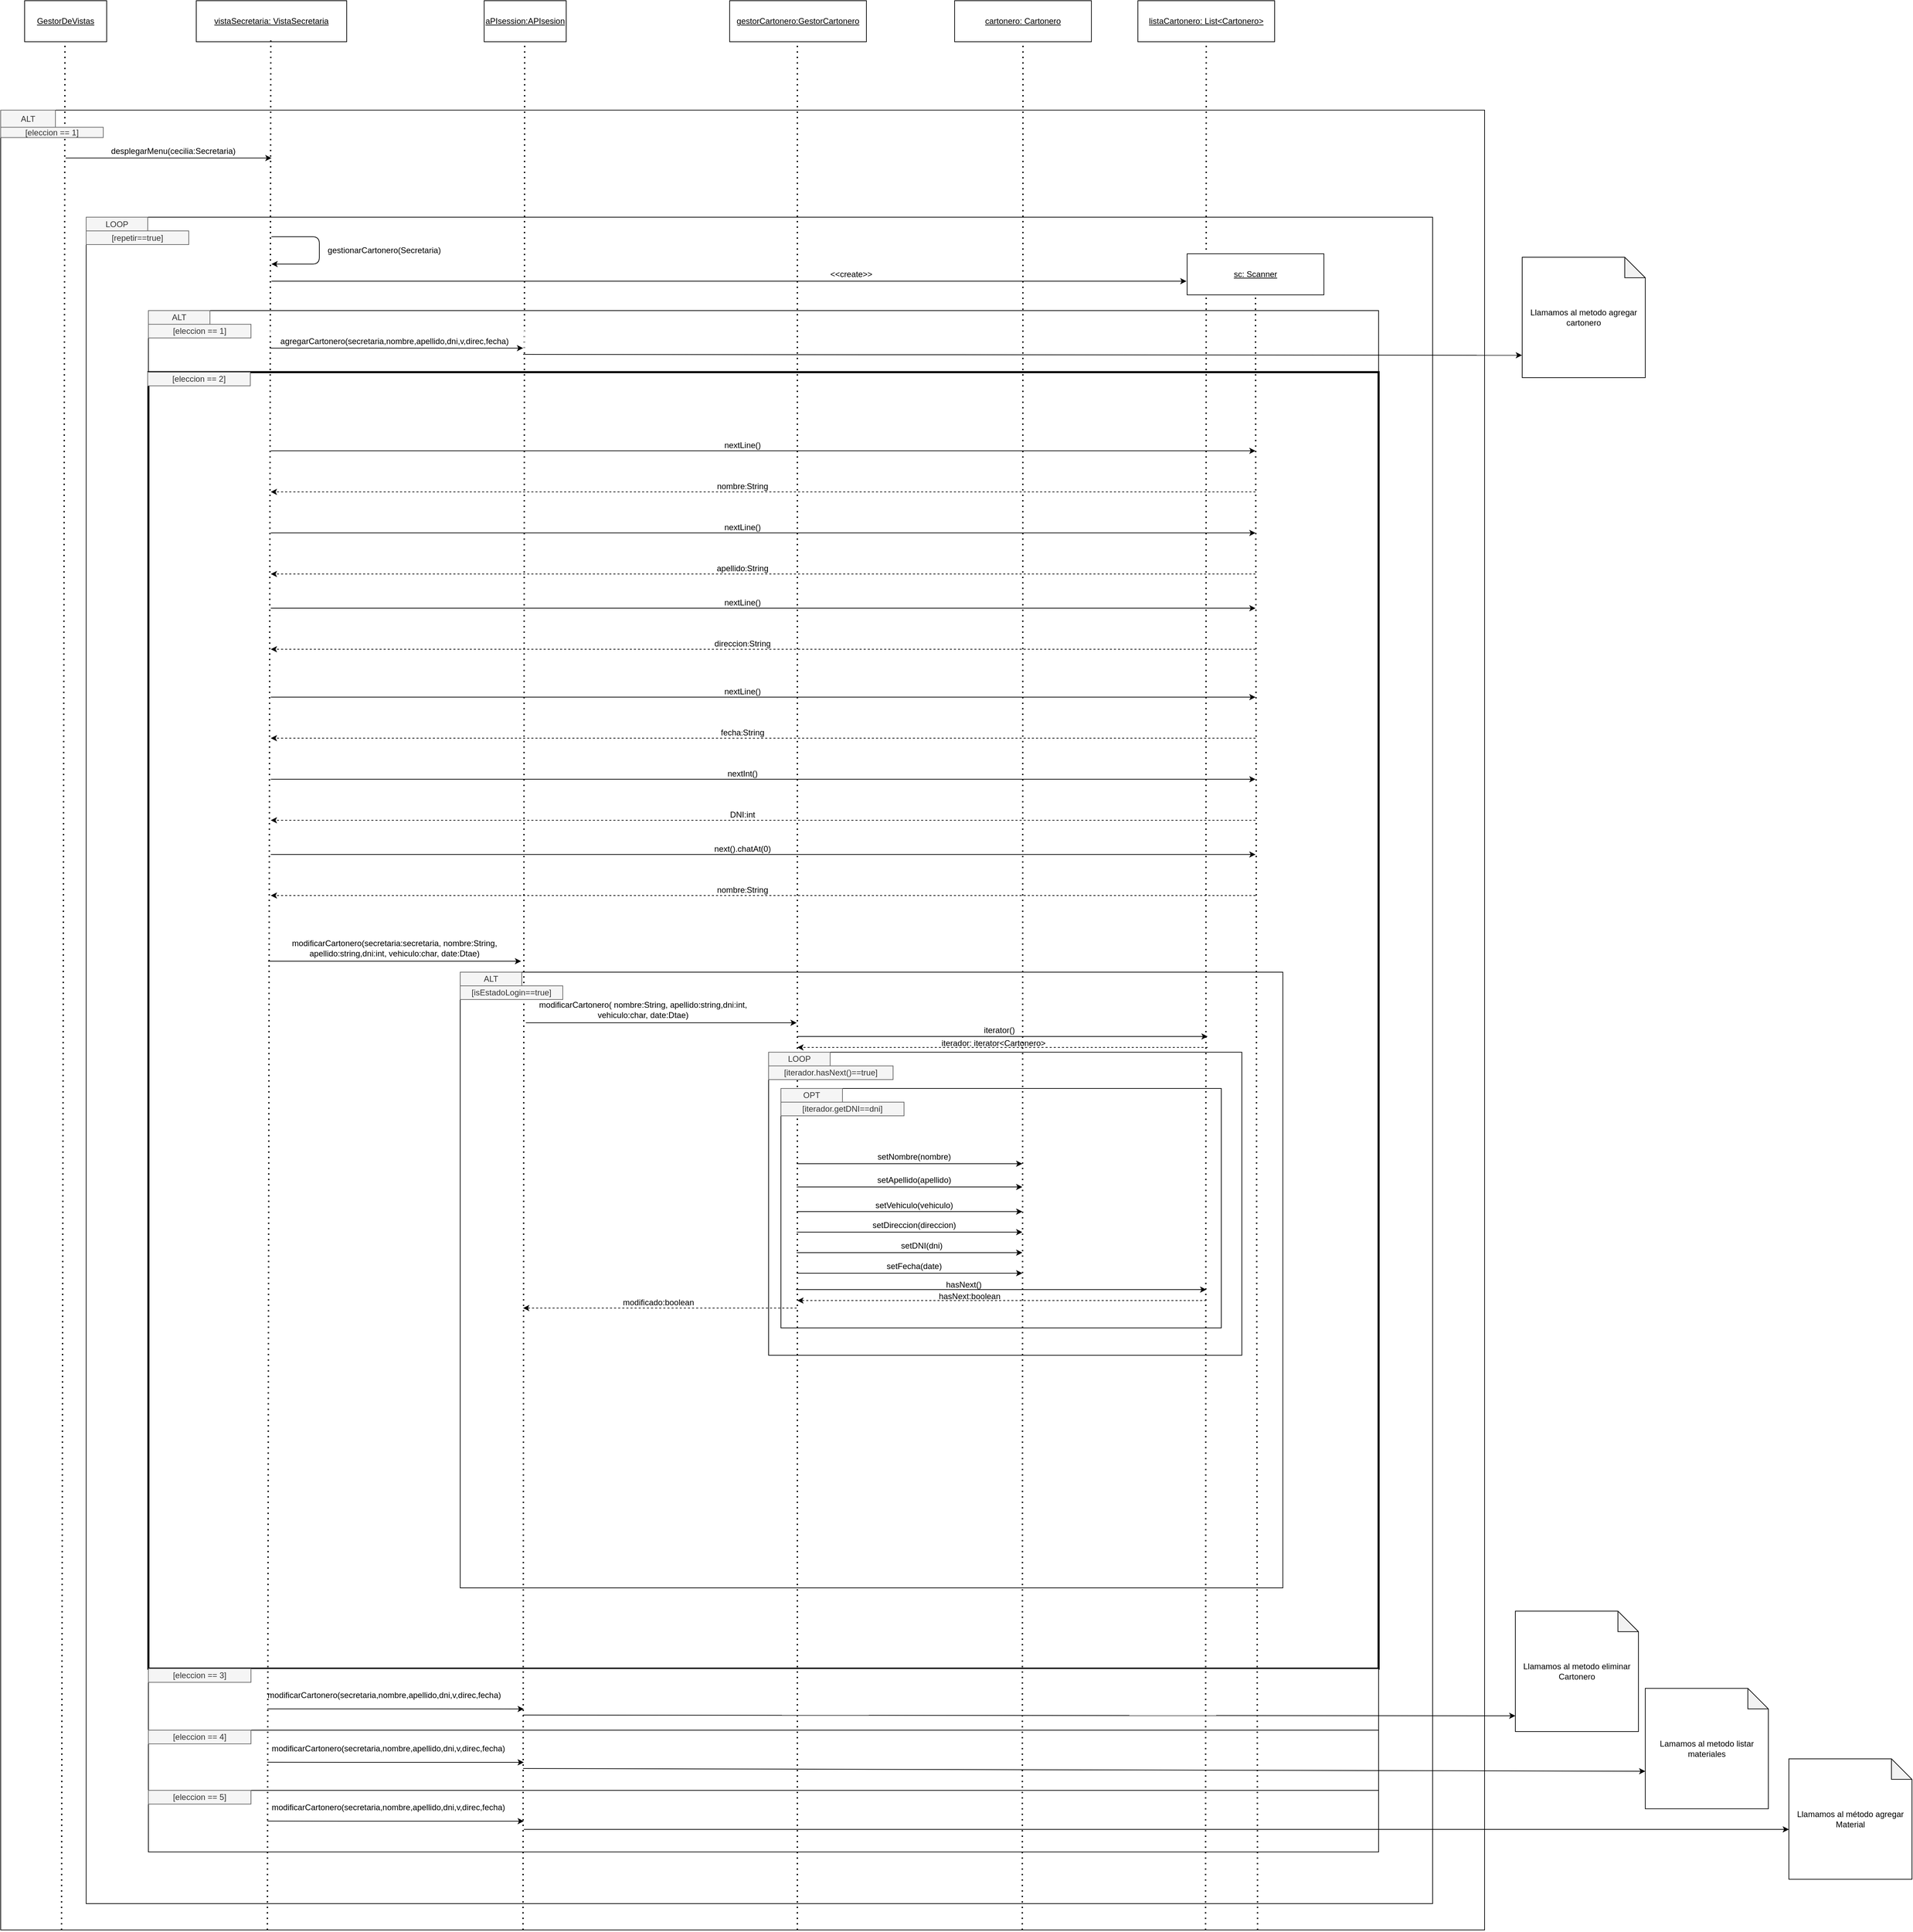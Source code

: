 <mxfile version="14.8.1" type="device" pages="4"><diagram id="1aiYzq5SDGsNe50zpXwx" name="modificarCartonero"><mxGraphModel dx="1449" dy="1724" grid="1" gridSize="10" guides="1" tooltips="1" connect="1" arrows="1" fold="1" page="1" pageScale="1" pageWidth="827" pageHeight="1169" math="0" shadow="0"><root><mxCell id="YQ5gSPeKIDpt2ZtTxVzj-0"/><mxCell id="YQ5gSPeKIDpt2ZtTxVzj-1" parent="YQ5gSPeKIDpt2ZtTxVzj-0"/><mxCell id="BNZrFkEWk7jXuIEWPtbm-2" value="" style="rounded=0;whiteSpace=wrap;html=1;fillColor=none;" parent="YQ5gSPeKIDpt2ZtTxVzj-1" vertex="1"><mxGeometry x="430" y="-603.5" width="1969" height="2465" as="geometry"/></mxCell><mxCell id="s_BFpN-AM8gJo9xujUIA-0" value="" style="rounded=0;whiteSpace=wrap;html=1;fillColor=none;" parent="YQ5gSPeKIDpt2ZtTxVzj-1" vertex="1"><mxGeometry x="305" y="-760" width="2170" height="2660" as="geometry"/></mxCell><mxCell id="s_BFpN-AM8gJo9xujUIA-9" value="" style="rounded=0;whiteSpace=wrap;html=1;strokeWidth=3;fillColor=none;" parent="YQ5gSPeKIDpt2ZtTxVzj-1" vertex="1"><mxGeometry x="521" y="-377" width="1799" height="1895" as="geometry"/></mxCell><mxCell id="nFBTQ-_EpO3EmRJAnR-Z-0" value="" style="rounded=0;whiteSpace=wrap;html=1;" parent="YQ5gSPeKIDpt2ZtTxVzj-1" vertex="1"><mxGeometry x="521" y="1608" width="1799" height="90" as="geometry"/></mxCell><mxCell id="nFBTQ-_EpO3EmRJAnR-Z-8" value="" style="rounded=0;whiteSpace=wrap;html=1;" parent="YQ5gSPeKIDpt2ZtTxVzj-1" vertex="1"><mxGeometry x="521" y="1696" width="1799" height="90" as="geometry"/></mxCell><mxCell id="s_BFpN-AM8gJo9xujUIA-7" value="" style="rounded=0;whiteSpace=wrap;html=1;" parent="YQ5gSPeKIDpt2ZtTxVzj-1" vertex="1"><mxGeometry x="521" y="1518" width="1799" height="90" as="geometry"/></mxCell><mxCell id="s_BFpN-AM8gJo9xujUIA-2" value="" style="rounded=0;whiteSpace=wrap;html=1;fillColor=none;" parent="YQ5gSPeKIDpt2ZtTxVzj-1" vertex="1"><mxGeometry x="977" y="500" width="1203" height="900" as="geometry"/></mxCell><mxCell id="BNZrFkEWk7jXuIEWPtbm-1" value="" style="rounded=0;whiteSpace=wrap;html=1;fillColor=none;" parent="YQ5gSPeKIDpt2ZtTxVzj-1" vertex="1"><mxGeometry x="1428" y="617" width="692" height="443" as="geometry"/></mxCell><mxCell id="s_BFpN-AM8gJo9xujUIA-6" value="" style="rounded=0;whiteSpace=wrap;html=1;fillColor=none;" parent="YQ5gSPeKIDpt2ZtTxVzj-1" vertex="1"><mxGeometry x="1446" y="670" width="644" height="350" as="geometry"/></mxCell><mxCell id="s_BFpN-AM8gJo9xujUIA-35" value="" style="endArrow=none;dashed=1;html=1;dashPattern=1 3;strokeWidth=2;entryX=0.5;entryY=1;entryDx=0;entryDy=0;" parent="YQ5gSPeKIDpt2ZtTxVzj-1" target="s_BFpN-AM8gJo9xujUIA-34" edge="1"><mxGeometry width="50" height="50" relative="1" as="geometry"><mxPoint x="1799" y="1900" as="sourcePoint"/><mxPoint x="1799.29" y="-645" as="targetPoint"/></mxGeometry></mxCell><mxCell id="s_BFpN-AM8gJo9xujUIA-65" value="" style="endArrow=none;dashed=1;html=1;dashPattern=1 3;strokeWidth=2;entryX=0.5;entryY=1;entryDx=0;entryDy=0;exitX=0.041;exitY=1;exitDx=0;exitDy=0;exitPerimeter=0;" parent="YQ5gSPeKIDpt2ZtTxVzj-1" edge="1" source="s_BFpN-AM8gJo9xujUIA-0"><mxGeometry width="50" height="50" relative="1" as="geometry"><mxPoint x="395" y="1910" as="sourcePoint"/><mxPoint x="399.03" y="-860" as="targetPoint"/></mxGeometry></mxCell><mxCell id="s_BFpN-AM8gJo9xujUIA-63" value="" style="endArrow=none;dashed=1;html=1;dashPattern=1 3;strokeWidth=2;entryX=0.5;entryY=1;entryDx=0;entryDy=0;exitX=0.352;exitY=1;exitDx=0;exitDy=0;exitPerimeter=0;" parent="YQ5gSPeKIDpt2ZtTxVzj-1" edge="1" source="s_BFpN-AM8gJo9xujUIA-0"><mxGeometry width="50" height="50" relative="1" as="geometry"><mxPoint x="1069" y="1920" as="sourcePoint"/><mxPoint x="1071.28" y="-860" as="targetPoint"/></mxGeometry></mxCell><mxCell id="s_BFpN-AM8gJo9xujUIA-62" value="" style="endArrow=none;dashed=1;html=1;dashPattern=1 3;strokeWidth=2;entryX=0.5;entryY=1;entryDx=0;entryDy=0;" parent="YQ5gSPeKIDpt2ZtTxVzj-1" edge="1"><mxGeometry width="50" height="50" relative="1" as="geometry"><mxPoint x="1470" y="1900" as="sourcePoint"/><mxPoint x="1470.03" y="-860" as="targetPoint"/></mxGeometry></mxCell><mxCell id="s_BFpN-AM8gJo9xujUIA-8" value="" style="rounded=0;whiteSpace=wrap;html=1;fillColor=none;" parent="YQ5gSPeKIDpt2ZtTxVzj-1" vertex="1"><mxGeometry x="521" y="-467" width="1799" height="90" as="geometry"/></mxCell><mxCell id="s_BFpN-AM8gJo9xujUIA-10" value="&lt;u&gt;GestorDeVistas&lt;/u&gt;" style="rounded=0;whiteSpace=wrap;html=1;" parent="YQ5gSPeKIDpt2ZtTxVzj-1" vertex="1"><mxGeometry x="340" y="-920" width="120" height="60" as="geometry"/></mxCell><mxCell id="s_BFpN-AM8gJo9xujUIA-11" value="&lt;u&gt;aPIsession:APIsesion&lt;/u&gt;" style="rounded=0;whiteSpace=wrap;html=1;" parent="YQ5gSPeKIDpt2ZtTxVzj-1" vertex="1"><mxGeometry x="1012" y="-920" width="120" height="60" as="geometry"/></mxCell><mxCell id="s_BFpN-AM8gJo9xujUIA-12" value="&lt;u&gt;vistaSecretaria: VistaSecretaria&lt;/u&gt;" style="rounded=0;whiteSpace=wrap;html=1;" parent="YQ5gSPeKIDpt2ZtTxVzj-1" vertex="1"><mxGeometry x="591" y="-920" width="220" height="60" as="geometry"/></mxCell><mxCell id="s_BFpN-AM8gJo9xujUIA-13" value="" style="endArrow=classic;html=1;" parent="YQ5gSPeKIDpt2ZtTxVzj-1" edge="1"><mxGeometry width="50" height="50" relative="1" as="geometry"><mxPoint x="400" y="-690" as="sourcePoint"/><mxPoint x="701" y="-690" as="targetPoint"/></mxGeometry></mxCell><mxCell id="s_BFpN-AM8gJo9xujUIA-14" value="&lt;u&gt;gestorCartonero:GestorCartonero&lt;/u&gt;" style="rounded=0;whiteSpace=wrap;html=1;" parent="YQ5gSPeKIDpt2ZtTxVzj-1" vertex="1"><mxGeometry x="1371" y="-920" width="200" height="60" as="geometry"/></mxCell><mxCell id="s_BFpN-AM8gJo9xujUIA-15" value="desplegarMenu(cecilia:Secretaria)" style="text;html=1;strokeColor=none;fillColor=none;align=center;verticalAlign=middle;whiteSpace=wrap;rounded=0;" parent="YQ5gSPeKIDpt2ZtTxVzj-1" vertex="1"><mxGeometry x="451" y="-710" width="213" height="20" as="geometry"/></mxCell><mxCell id="s_BFpN-AM8gJo9xujUIA-16" value="" style="endArrow=classic;html=1;" parent="YQ5gSPeKIDpt2ZtTxVzj-1" edge="1"><mxGeometry width="50" height="50" relative="1" as="geometry"><mxPoint x="701" y="-575" as="sourcePoint"/><mxPoint x="701" y="-535" as="targetPoint"/><Array as="points"><mxPoint x="771" y="-575"/><mxPoint x="771" y="-535"/></Array></mxGeometry></mxCell><mxCell id="s_BFpN-AM8gJo9xujUIA-17" value="gestionarCartonero(Secretaria)" style="text;html=1;strokeColor=none;fillColor=none;align=center;verticalAlign=middle;whiteSpace=wrap;rounded=0;" parent="YQ5gSPeKIDpt2ZtTxVzj-1" vertex="1"><mxGeometry x="771" y="-565" width="190" height="20" as="geometry"/></mxCell><mxCell id="s_BFpN-AM8gJo9xujUIA-18" value="ALT" style="text;html=1;strokeColor=#666666;fillColor=#f5f5f5;align=center;verticalAlign=middle;whiteSpace=wrap;rounded=0;fontColor=#333333;" parent="YQ5gSPeKIDpt2ZtTxVzj-1" vertex="1"><mxGeometry x="521" y="-467" width="90" height="20" as="geometry"/></mxCell><mxCell id="s_BFpN-AM8gJo9xujUIA-19" value="[eleccion == 1]" style="text;html=1;strokeColor=#666666;fillColor=#f5f5f5;align=center;verticalAlign=middle;whiteSpace=wrap;rounded=0;fontColor=#333333;" parent="YQ5gSPeKIDpt2ZtTxVzj-1" vertex="1"><mxGeometry x="521" y="-447" width="150" height="20" as="geometry"/></mxCell><mxCell id="s_BFpN-AM8gJo9xujUIA-20" value="LOOP" style="text;html=1;strokeColor=#666666;fillColor=#f5f5f5;align=center;verticalAlign=middle;whiteSpace=wrap;rounded=0;fontColor=#333333;" parent="YQ5gSPeKIDpt2ZtTxVzj-1" vertex="1"><mxGeometry x="430" y="-603.5" width="90" height="20" as="geometry"/></mxCell><mxCell id="s_BFpN-AM8gJo9xujUIA-21" value="[repetir==true]" style="text;html=1;strokeColor=#666666;fillColor=#f5f5f5;align=center;verticalAlign=middle;whiteSpace=wrap;rounded=0;fontColor=#333333;" parent="YQ5gSPeKIDpt2ZtTxVzj-1" vertex="1"><mxGeometry x="430" y="-583.5" width="150" height="20" as="geometry"/></mxCell><mxCell id="s_BFpN-AM8gJo9xujUIA-22" value="ALT" style="text;html=1;strokeColor=#666666;fillColor=#f5f5f5;align=center;verticalAlign=middle;whiteSpace=wrap;rounded=0;fontColor=#333333;" parent="YQ5gSPeKIDpt2ZtTxVzj-1" vertex="1"><mxGeometry x="305" y="-760" width="80" height="25" as="geometry"/></mxCell><mxCell id="s_BFpN-AM8gJo9xujUIA-23" value="[eleccion == 1]" style="text;html=1;strokeColor=#666666;fillColor=#f5f5f5;align=center;verticalAlign=middle;whiteSpace=wrap;rounded=0;fontColor=#333333;" parent="YQ5gSPeKIDpt2ZtTxVzj-1" vertex="1"><mxGeometry x="305" y="-735" width="150" height="15" as="geometry"/></mxCell><mxCell id="s_BFpN-AM8gJo9xujUIA-26" value="[eleccion == 3]" style="text;html=1;strokeColor=#666666;fillColor=#f5f5f5;align=center;verticalAlign=middle;whiteSpace=wrap;rounded=0;fontColor=#333333;" parent="YQ5gSPeKIDpt2ZtTxVzj-1" vertex="1"><mxGeometry x="521" y="1518" width="150" height="20" as="geometry"/></mxCell><mxCell id="s_BFpN-AM8gJo9xujUIA-29" value="[eleccion == 2]" style="text;html=1;strokeColor=#666666;fillColor=#f5f5f5;align=center;verticalAlign=middle;whiteSpace=wrap;rounded=0;fontColor=#333333;" parent="YQ5gSPeKIDpt2ZtTxVzj-1" vertex="1"><mxGeometry x="520" y="-377" width="150" height="20" as="geometry"/></mxCell><mxCell id="s_BFpN-AM8gJo9xujUIA-32" value="" style="endArrow=classic;html=1;" parent="YQ5gSPeKIDpt2ZtTxVzj-1" edge="1"><mxGeometry width="50" height="50" relative="1" as="geometry"><mxPoint x="696" y="484" as="sourcePoint"/><mxPoint x="1066" y="484" as="targetPoint"/></mxGeometry></mxCell><mxCell id="s_BFpN-AM8gJo9xujUIA-33" value="modificarCartonero(secretaria:secretaria, nombre:String, apellido:string,dni:int, vehiculo:char, date:Dtae)" style="text;html=1;strokeColor=none;fillColor=none;align=center;verticalAlign=middle;whiteSpace=wrap;rounded=0;" parent="YQ5gSPeKIDpt2ZtTxVzj-1" vertex="1"><mxGeometry x="676" y="450" width="410" height="30" as="geometry"/></mxCell><mxCell id="s_BFpN-AM8gJo9xujUIA-34" value="&lt;u&gt;cartonero: Cartonero&lt;/u&gt;" style="rounded=0;whiteSpace=wrap;html=1;" parent="YQ5gSPeKIDpt2ZtTxVzj-1" vertex="1"><mxGeometry x="1700" y="-920" width="200" height="60" as="geometry"/></mxCell><mxCell id="s_BFpN-AM8gJo9xujUIA-36" value="ALT" style="text;html=1;strokeColor=#666666;fillColor=#f5f5f5;align=center;verticalAlign=middle;whiteSpace=wrap;rounded=0;fontColor=#333333;" parent="YQ5gSPeKIDpt2ZtTxVzj-1" vertex="1"><mxGeometry x="977" y="500" width="90" height="20" as="geometry"/></mxCell><mxCell id="s_BFpN-AM8gJo9xujUIA-37" value="[isEstadoLogin==true]" style="text;html=1;strokeColor=#666666;fillColor=#f5f5f5;align=center;verticalAlign=middle;whiteSpace=wrap;rounded=0;fontColor=#333333;" parent="YQ5gSPeKIDpt2ZtTxVzj-1" vertex="1"><mxGeometry x="977" y="520" width="150" height="20" as="geometry"/></mxCell><mxCell id="s_BFpN-AM8gJo9xujUIA-38" value="" style="endArrow=classic;html=1;" parent="YQ5gSPeKIDpt2ZtTxVzj-1" edge="1"><mxGeometry width="50" height="50" relative="1" as="geometry"><mxPoint x="1073" y="574" as="sourcePoint"/><mxPoint x="1469" y="574" as="targetPoint"/></mxGeometry></mxCell><mxCell id="s_BFpN-AM8gJo9xujUIA-40" value="LOOP" style="text;html=1;strokeColor=#666666;fillColor=#f5f5f5;align=center;verticalAlign=middle;whiteSpace=wrap;rounded=0;fontColor=#333333;" parent="YQ5gSPeKIDpt2ZtTxVzj-1" vertex="1"><mxGeometry x="1428" y="617" width="90" height="20" as="geometry"/></mxCell><mxCell id="s_BFpN-AM8gJo9xujUIA-41" value="[iterador.hasNext()==true]" style="text;html=1;strokeColor=#666666;fillColor=#f5f5f5;align=center;verticalAlign=middle;whiteSpace=wrap;rounded=0;fontColor=#333333;" parent="YQ5gSPeKIDpt2ZtTxVzj-1" vertex="1"><mxGeometry x="1428" y="637" width="182" height="20" as="geometry"/></mxCell><mxCell id="s_BFpN-AM8gJo9xujUIA-43" value="[iterador.getDNI==dni]" style="text;html=1;strokeColor=#666666;fillColor=#f5f5f5;align=center;verticalAlign=middle;whiteSpace=wrap;rounded=0;fontColor=#333333;" parent="YQ5gSPeKIDpt2ZtTxVzj-1" vertex="1"><mxGeometry x="1446" y="690" width="180" height="20" as="geometry"/></mxCell><mxCell id="s_BFpN-AM8gJo9xujUIA-64" value="" style="endArrow=none;dashed=1;html=1;dashPattern=1 3;strokeWidth=2;entryX=0.5;entryY=1;entryDx=0;entryDy=0;" parent="YQ5gSPeKIDpt2ZtTxVzj-1" edge="1"><mxGeometry width="50" height="50" relative="1" as="geometry"><mxPoint x="695" y="1900" as="sourcePoint"/><mxPoint x="700.03" y="-864" as="targetPoint"/></mxGeometry></mxCell><mxCell id="s_BFpN-AM8gJo9xujUIA-76" value="modificarCartonero( nombre:String, apellido:string,dni:int, vehiculo:char, date:Dtae)" style="text;html=1;strokeColor=none;fillColor=none;align=center;verticalAlign=middle;whiteSpace=wrap;rounded=0;" parent="YQ5gSPeKIDpt2ZtTxVzj-1" vertex="1"><mxGeometry x="1062" y="540" width="365" height="30" as="geometry"/></mxCell><mxCell id="s_BFpN-AM8gJo9xujUIA-97" value="" style="endArrow=classic;html=1;dashed=1;" parent="YQ5gSPeKIDpt2ZtTxVzj-1" edge="1"><mxGeometry width="50" height="50" relative="1" as="geometry"><mxPoint x="1469" y="991" as="sourcePoint"/><mxPoint x="1069" y="991" as="targetPoint"/></mxGeometry></mxCell><mxCell id="s_BFpN-AM8gJo9xujUIA-98" value="modificado:boolean" style="text;html=1;strokeColor=none;fillColor=none;align=center;verticalAlign=middle;whiteSpace=wrap;rounded=0;" parent="YQ5gSPeKIDpt2ZtTxVzj-1" vertex="1"><mxGeometry x="1201.5" y="973" width="130" height="20" as="geometry"/></mxCell><mxCell id="tb96zilm1oFErKFGOW1q-1" value="" style="endArrow=none;dashed=1;html=1;dashPattern=1 3;strokeWidth=2;entryX=0.5;entryY=1;entryDx=0;entryDy=0;exitX=0.847;exitY=1;exitDx=0;exitDy=0;exitPerimeter=0;" parent="YQ5gSPeKIDpt2ZtTxVzj-1" target="tb96zilm1oFErKFGOW1q-0" edge="1" source="s_BFpN-AM8gJo9xujUIA-0"><mxGeometry width="50" height="50" relative="1" as="geometry"><mxPoint x="2142" y="1933.333" as="sourcePoint"/><mxPoint x="2142.29" y="-1000" as="targetPoint"/></mxGeometry></mxCell><mxCell id="tb96zilm1oFErKFGOW1q-2" value="" style="endArrow=classic;html=1;" parent="YQ5gSPeKIDpt2ZtTxVzj-1" edge="1"><mxGeometry width="50" height="50" relative="1" as="geometry"><mxPoint x="700" y="-262" as="sourcePoint"/><mxPoint x="2140" y="-262" as="targetPoint"/></mxGeometry></mxCell><mxCell id="tb96zilm1oFErKFGOW1q-3" value="" style="endArrow=classic;html=1;dashed=1;" parent="YQ5gSPeKIDpt2ZtTxVzj-1" edge="1"><mxGeometry width="50" height="50" relative="1" as="geometry"><mxPoint x="2140" y="-202" as="sourcePoint"/><mxPoint x="700" y="-202" as="targetPoint"/></mxGeometry></mxCell><mxCell id="tb96zilm1oFErKFGOW1q-6" value="" style="endArrow=classic;html=1;" parent="YQ5gSPeKIDpt2ZtTxVzj-1" edge="1"><mxGeometry width="50" height="50" relative="1" as="geometry"><mxPoint x="700" y="-142" as="sourcePoint"/><mxPoint x="2140" y="-142" as="targetPoint"/></mxGeometry></mxCell><mxCell id="tb96zilm1oFErKFGOW1q-7" value="" style="endArrow=classic;html=1;dashed=1;" parent="YQ5gSPeKIDpt2ZtTxVzj-1" edge="1"><mxGeometry width="50" height="50" relative="1" as="geometry"><mxPoint x="2140" y="-82" as="sourcePoint"/><mxPoint x="700" y="-82" as="targetPoint"/></mxGeometry></mxCell><mxCell id="tb96zilm1oFErKFGOW1q-8" value="" style="endArrow=classic;html=1;" parent="YQ5gSPeKIDpt2ZtTxVzj-1" edge="1"><mxGeometry width="50" height="50" relative="1" as="geometry"><mxPoint x="700" y="-32" as="sourcePoint"/><mxPoint x="2140" y="-32" as="targetPoint"/></mxGeometry></mxCell><mxCell id="tb96zilm1oFErKFGOW1q-9" value="" style="endArrow=classic;html=1;dashed=1;" parent="YQ5gSPeKIDpt2ZtTxVzj-1" edge="1"><mxGeometry width="50" height="50" relative="1" as="geometry"><mxPoint x="2140" y="28" as="sourcePoint"/><mxPoint x="700" y="28" as="targetPoint"/></mxGeometry></mxCell><mxCell id="QZghVprCEInqEaqY-wcF-0" value="" style="endArrow=classic;html=1;" parent="YQ5gSPeKIDpt2ZtTxVzj-1" edge="1"><mxGeometry width="50" height="50" relative="1" as="geometry"><mxPoint x="701" y="-510" as="sourcePoint"/><mxPoint x="2039" y="-510" as="targetPoint"/></mxGeometry></mxCell><mxCell id="sugSPkQUASpR5aCXi6YR-0" value="&amp;lt;&amp;lt;create&amp;gt;&amp;gt;" style="text;html=1;strokeColor=none;fillColor=none;align=center;verticalAlign=middle;whiteSpace=wrap;rounded=0;" parent="YQ5gSPeKIDpt2ZtTxVzj-1" vertex="1"><mxGeometry x="1444" y="-530" width="210" height="20" as="geometry"/></mxCell><mxCell id="26kg9CGc8GesT9ccdDWK-0" value="nextLine()" style="text;html=1;strokeColor=none;fillColor=none;align=center;verticalAlign=middle;whiteSpace=wrap;rounded=0;" parent="YQ5gSPeKIDpt2ZtTxVzj-1" vertex="1"><mxGeometry x="1280" y="-280" width="220" height="20" as="geometry"/></mxCell><mxCell id="26kg9CGc8GesT9ccdDWK-1" value="nombre&lt;span style=&quot;font-size: 10px&quot;&gt;:&lt;/span&gt;String" style="text;html=1;strokeColor=none;fillColor=none;align=center;verticalAlign=middle;whiteSpace=wrap;rounded=0;" parent="YQ5gSPeKIDpt2ZtTxVzj-1" vertex="1"><mxGeometry x="1280" y="-220" width="220" height="20" as="geometry"/></mxCell><mxCell id="26kg9CGc8GesT9ccdDWK-2" value="nextLine()" style="text;html=1;strokeColor=none;fillColor=none;align=center;verticalAlign=middle;whiteSpace=wrap;rounded=0;" parent="YQ5gSPeKIDpt2ZtTxVzj-1" vertex="1"><mxGeometry x="1280" y="-160" width="220" height="20" as="geometry"/></mxCell><mxCell id="26kg9CGc8GesT9ccdDWK-3" value="apellido&lt;span style=&quot;font-size: 10px&quot;&gt;:&lt;/span&gt;String" style="text;html=1;strokeColor=none;fillColor=none;align=center;verticalAlign=middle;whiteSpace=wrap;rounded=0;" parent="YQ5gSPeKIDpt2ZtTxVzj-1" vertex="1"><mxGeometry x="1280" y="-100" width="220" height="20" as="geometry"/></mxCell><mxCell id="26kg9CGc8GesT9ccdDWK-4" value="" style="endArrow=classic;html=1;" parent="YQ5gSPeKIDpt2ZtTxVzj-1" edge="1"><mxGeometry width="50" height="50" relative="1" as="geometry"><mxPoint x="700" y="98" as="sourcePoint"/><mxPoint x="2140" y="98" as="targetPoint"/></mxGeometry></mxCell><mxCell id="26kg9CGc8GesT9ccdDWK-5" value="" style="endArrow=classic;html=1;dashed=1;" parent="YQ5gSPeKIDpt2ZtTxVzj-1" edge="1"><mxGeometry width="50" height="50" relative="1" as="geometry"><mxPoint x="2140" y="158" as="sourcePoint"/><mxPoint x="700" y="158" as="targetPoint"/></mxGeometry></mxCell><mxCell id="26kg9CGc8GesT9ccdDWK-6" value="" style="endArrow=classic;html=1;" parent="YQ5gSPeKIDpt2ZtTxVzj-1" edge="1"><mxGeometry width="50" height="50" relative="1" as="geometry"><mxPoint x="700" y="218" as="sourcePoint"/><mxPoint x="2140" y="218" as="targetPoint"/></mxGeometry></mxCell><mxCell id="26kg9CGc8GesT9ccdDWK-7" value="" style="endArrow=classic;html=1;dashed=1;" parent="YQ5gSPeKIDpt2ZtTxVzj-1" edge="1"><mxGeometry width="50" height="50" relative="1" as="geometry"><mxPoint x="2140" y="278" as="sourcePoint"/><mxPoint x="700" y="278" as="targetPoint"/></mxGeometry></mxCell><mxCell id="26kg9CGc8GesT9ccdDWK-8" value="" style="endArrow=classic;html=1;" parent="YQ5gSPeKIDpt2ZtTxVzj-1" edge="1"><mxGeometry width="50" height="50" relative="1" as="geometry"><mxPoint x="700" y="328" as="sourcePoint"/><mxPoint x="2140" y="328" as="targetPoint"/></mxGeometry></mxCell><mxCell id="26kg9CGc8GesT9ccdDWK-9" value="" style="endArrow=classic;html=1;dashed=1;" parent="YQ5gSPeKIDpt2ZtTxVzj-1" edge="1"><mxGeometry width="50" height="50" relative="1" as="geometry"><mxPoint x="2140" y="388" as="sourcePoint"/><mxPoint x="700" y="388" as="targetPoint"/></mxGeometry></mxCell><mxCell id="26kg9CGc8GesT9ccdDWK-10" value="nextLine()" style="text;html=1;strokeColor=none;fillColor=none;align=center;verticalAlign=middle;whiteSpace=wrap;rounded=0;" parent="YQ5gSPeKIDpt2ZtTxVzj-1" vertex="1"><mxGeometry x="1280" y="80" width="220" height="20" as="geometry"/></mxCell><mxCell id="26kg9CGc8GesT9ccdDWK-11" value="fecha&lt;span style=&quot;font-size: 10px&quot;&gt;:&lt;/span&gt;String" style="text;html=1;strokeColor=none;fillColor=none;align=center;verticalAlign=middle;whiteSpace=wrap;rounded=0;" parent="YQ5gSPeKIDpt2ZtTxVzj-1" vertex="1"><mxGeometry x="1280" y="140" width="220" height="20" as="geometry"/></mxCell><mxCell id="26kg9CGc8GesT9ccdDWK-12" value="nextInt()" style="text;html=1;strokeColor=none;fillColor=none;align=center;verticalAlign=middle;whiteSpace=wrap;rounded=0;" parent="YQ5gSPeKIDpt2ZtTxVzj-1" vertex="1"><mxGeometry x="1280" y="200" width="220" height="20" as="geometry"/></mxCell><mxCell id="26kg9CGc8GesT9ccdDWK-13" value="DNI:int" style="text;html=1;strokeColor=none;fillColor=none;align=center;verticalAlign=middle;whiteSpace=wrap;rounded=0;" parent="YQ5gSPeKIDpt2ZtTxVzj-1" vertex="1"><mxGeometry x="1280" y="260" width="220" height="20" as="geometry"/></mxCell><mxCell id="26kg9CGc8GesT9ccdDWK-14" value="nextLine()" style="text;html=1;strokeColor=none;fillColor=none;align=center;verticalAlign=middle;whiteSpace=wrap;rounded=0;" parent="YQ5gSPeKIDpt2ZtTxVzj-1" vertex="1"><mxGeometry x="1280" y="-50" width="220" height="20" as="geometry"/></mxCell><mxCell id="26kg9CGc8GesT9ccdDWK-15" value="direccion&lt;span style=&quot;font-size: 10px&quot;&gt;:&lt;/span&gt;String" style="text;html=1;strokeColor=none;fillColor=none;align=center;verticalAlign=middle;whiteSpace=wrap;rounded=0;" parent="YQ5gSPeKIDpt2ZtTxVzj-1" vertex="1"><mxGeometry x="1280" y="10" width="220" height="20" as="geometry"/></mxCell><mxCell id="26kg9CGc8GesT9ccdDWK-16" value="next().chatAt(0)" style="text;html=1;strokeColor=none;fillColor=none;align=center;verticalAlign=middle;whiteSpace=wrap;rounded=0;" parent="YQ5gSPeKIDpt2ZtTxVzj-1" vertex="1"><mxGeometry x="1280" y="310" width="220" height="20" as="geometry"/></mxCell><mxCell id="26kg9CGc8GesT9ccdDWK-17" value="nombre&lt;span style=&quot;font-size: 10px&quot;&gt;:&lt;/span&gt;String" style="text;html=1;strokeColor=none;fillColor=none;align=center;verticalAlign=middle;whiteSpace=wrap;rounded=0;" parent="YQ5gSPeKIDpt2ZtTxVzj-1" vertex="1"><mxGeometry x="1280" y="370" width="220" height="20" as="geometry"/></mxCell><mxCell id="nFBTQ-_EpO3EmRJAnR-Z-2" value="[eleccion == 4]" style="text;html=1;strokeColor=#666666;fillColor=#f5f5f5;align=center;verticalAlign=middle;whiteSpace=wrap;rounded=0;fontColor=#333333;" parent="YQ5gSPeKIDpt2ZtTxVzj-1" vertex="1"><mxGeometry x="521" y="1608" width="150" height="20" as="geometry"/></mxCell><mxCell id="nFBTQ-_EpO3EmRJAnR-Z-3" value="&lt;span&gt;Lamamos al metodo listar materiales&lt;/span&gt;" style="shape=note;whiteSpace=wrap;html=1;backgroundOutline=1;darkOpacity=0.05;fillColor=none;" parent="YQ5gSPeKIDpt2ZtTxVzj-1" vertex="1"><mxGeometry x="2710" y="1546.91" width="180" height="176" as="geometry"/></mxCell><mxCell id="nFBTQ-_EpO3EmRJAnR-Z-4" value="" style="endArrow=classic;html=1;" parent="YQ5gSPeKIDpt2ZtTxVzj-1" edge="1"><mxGeometry width="50" height="50" relative="1" as="geometry"><mxPoint x="1069" y="1664" as="sourcePoint"/><mxPoint x="2710" y="1668" as="targetPoint"/></mxGeometry></mxCell><mxCell id="nFBTQ-_EpO3EmRJAnR-Z-5" value="modificarCartonero(secretaria,nombre,apellido,dni,v,direc,fecha)" style="text;html=1;align=center;verticalAlign=middle;whiteSpace=wrap;rounded=0;strokeColor=#FFFFFF;" parent="YQ5gSPeKIDpt2ZtTxVzj-1" vertex="1"><mxGeometry x="682" y="1619.91" width="380" height="30" as="geometry"/></mxCell><mxCell id="nFBTQ-_EpO3EmRJAnR-Z-6" value="" style="endArrow=classic;html=1;" parent="YQ5gSPeKIDpt2ZtTxVzj-1" edge="1"><mxGeometry width="50" height="50" relative="1" as="geometry"><mxPoint x="695" y="1654.91" as="sourcePoint"/><mxPoint x="1070" y="1655" as="targetPoint"/></mxGeometry></mxCell><mxCell id="nFBTQ-_EpO3EmRJAnR-Z-10" value="[eleccion == 5]" style="text;html=1;strokeColor=#666666;fillColor=#f5f5f5;align=center;verticalAlign=middle;whiteSpace=wrap;rounded=0;fontColor=#333333;" parent="YQ5gSPeKIDpt2ZtTxVzj-1" vertex="1"><mxGeometry x="521" y="1696" width="150" height="20" as="geometry"/></mxCell><mxCell id="nFBTQ-_EpO3EmRJAnR-Z-11" value="&lt;span&gt;Llamamos al método agregar Material&lt;/span&gt;" style="shape=note;whiteSpace=wrap;html=1;backgroundOutline=1;darkOpacity=0.05;fillColor=none;" parent="YQ5gSPeKIDpt2ZtTxVzj-1" vertex="1"><mxGeometry x="2920" y="1649.91" width="180" height="176" as="geometry"/></mxCell><mxCell id="nFBTQ-_EpO3EmRJAnR-Z-12" value="" style="endArrow=classic;html=1;" parent="YQ5gSPeKIDpt2ZtTxVzj-1" edge="1"><mxGeometry width="50" height="50" relative="1" as="geometry"><mxPoint x="1070" y="1753" as="sourcePoint"/><mxPoint x="2920" y="1753" as="targetPoint"/></mxGeometry></mxCell><mxCell id="nFBTQ-_EpO3EmRJAnR-Z-13" value="modificarCartonero(secretaria,nombre,apellido,dni,v,direc,fecha)" style="text;html=1;align=center;verticalAlign=middle;whiteSpace=wrap;rounded=0;strokeColor=#FFFFFF;" parent="YQ5gSPeKIDpt2ZtTxVzj-1" vertex="1"><mxGeometry x="682" y="1705.91" width="380" height="30" as="geometry"/></mxCell><mxCell id="nFBTQ-_EpO3EmRJAnR-Z-14" value="" style="endArrow=classic;html=1;" parent="YQ5gSPeKIDpt2ZtTxVzj-1" edge="1"><mxGeometry width="50" height="50" relative="1" as="geometry"><mxPoint x="695" y="1740.91" as="sourcePoint"/><mxPoint x="1070" y="1741" as="targetPoint"/></mxGeometry></mxCell><mxCell id="nFBTQ-_EpO3EmRJAnR-Z-19" value="&lt;span&gt;Llamamos al metodo eliminar Cartonero&lt;/span&gt;" style="shape=note;whiteSpace=wrap;html=1;backgroundOutline=1;darkOpacity=0.05;fillColor=none;" parent="YQ5gSPeKIDpt2ZtTxVzj-1" vertex="1"><mxGeometry x="2520" y="1434" width="180" height="176" as="geometry"/></mxCell><mxCell id="nFBTQ-_EpO3EmRJAnR-Z-20" value="" style="endArrow=classic;html=1;" parent="YQ5gSPeKIDpt2ZtTxVzj-1" edge="1"><mxGeometry width="50" height="50" relative="1" as="geometry"><mxPoint x="1069" y="1585.91" as="sourcePoint"/><mxPoint x="2520" y="1587" as="targetPoint"/></mxGeometry></mxCell><mxCell id="nFBTQ-_EpO3EmRJAnR-Z-21" value="modificarCartonero(secretaria,nombre,apellido,dni,v,direc,fecha)" style="text;html=1;align=center;verticalAlign=middle;whiteSpace=wrap;rounded=0;strokeColor=#FFFFFF;" parent="YQ5gSPeKIDpt2ZtTxVzj-1" vertex="1"><mxGeometry x="676" y="1541.82" width="380" height="30" as="geometry"/></mxCell><mxCell id="nFBTQ-_EpO3EmRJAnR-Z-22" value="" style="endArrow=classic;html=1;" parent="YQ5gSPeKIDpt2ZtTxVzj-1" edge="1"><mxGeometry width="50" height="50" relative="1" as="geometry"><mxPoint x="695" y="1576.82" as="sourcePoint"/><mxPoint x="1070" y="1577" as="targetPoint"/></mxGeometry></mxCell><mxCell id="nFBTQ-_EpO3EmRJAnR-Z-23" value="&lt;span&gt;Llamamos al metodo agregar cartonero&lt;/span&gt;" style="shape=note;whiteSpace=wrap;html=1;backgroundOutline=1;darkOpacity=0.05;fillColor=none;" parent="YQ5gSPeKIDpt2ZtTxVzj-1" vertex="1"><mxGeometry x="2530" y="-545" width="180" height="176" as="geometry"/></mxCell><mxCell id="nFBTQ-_EpO3EmRJAnR-Z-24" value="" style="endArrow=classic;html=1;entryX=-0.002;entryY=0.814;entryDx=0;entryDy=0;entryPerimeter=0;" parent="YQ5gSPeKIDpt2ZtTxVzj-1" target="nFBTQ-_EpO3EmRJAnR-Z-23" edge="1"><mxGeometry width="50" height="50" relative="1" as="geometry"><mxPoint x="1069" y="-403.0" as="sourcePoint"/><mxPoint x="2429" y="-403" as="targetPoint"/></mxGeometry></mxCell><mxCell id="nFBTQ-_EpO3EmRJAnR-Z-25" value="agregarCartonero(secretaria,nombre,apellido,dni,v,direc,fecha)" style="text;html=1;align=center;verticalAlign=middle;whiteSpace=wrap;rounded=0;strokeColor=#FFFFFF;" parent="YQ5gSPeKIDpt2ZtTxVzj-1" vertex="1"><mxGeometry x="691" y="-437.0" width="380" height="30" as="geometry"/></mxCell><mxCell id="nFBTQ-_EpO3EmRJAnR-Z-26" value="" style="endArrow=classic;html=1;" parent="YQ5gSPeKIDpt2ZtTxVzj-1" edge="1"><mxGeometry width="50" height="50" relative="1" as="geometry"><mxPoint x="699" y="-412.09" as="sourcePoint"/><mxPoint x="1069" y="-412.09" as="targetPoint"/></mxGeometry></mxCell><mxCell id="CanYqENzPNqZVk_Ho58j-0" value="OPT" style="text;html=1;strokeColor=#666666;fillColor=#f5f5f5;align=center;verticalAlign=middle;whiteSpace=wrap;rounded=0;fontColor=#333333;" vertex="1" parent="YQ5gSPeKIDpt2ZtTxVzj-1"><mxGeometry x="1446" y="670" width="90" height="20" as="geometry"/></mxCell><mxCell id="CanYqENzPNqZVk_Ho58j-8" value="" style="endArrow=classic;html=1;" edge="1" parent="YQ5gSPeKIDpt2ZtTxVzj-1"><mxGeometry width="50" height="50" relative="1" as="geometry"><mxPoint x="1469" y="880" as="sourcePoint"/><mxPoint x="1799" y="880" as="targetPoint"/></mxGeometry></mxCell><mxCell id="CanYqENzPNqZVk_Ho58j-9" value="" style="endArrow=classic;html=1;" edge="1" parent="YQ5gSPeKIDpt2ZtTxVzj-1"><mxGeometry width="50" height="50" relative="1" as="geometry"><mxPoint x="1469" y="910" as="sourcePoint"/><mxPoint x="1799" y="910" as="targetPoint"/></mxGeometry></mxCell><mxCell id="CanYqENzPNqZVk_Ho58j-10" value="" style="endArrow=classic;html=1;" edge="1" parent="YQ5gSPeKIDpt2ZtTxVzj-1"><mxGeometry width="50" height="50" relative="1" as="geometry"><mxPoint x="1469" y="940" as="sourcePoint"/><mxPoint x="1799" y="940" as="targetPoint"/></mxGeometry></mxCell><mxCell id="CanYqENzPNqZVk_Ho58j-11" value="setDireccion(direccion)" style="text;html=1;strokeColor=none;fillColor=none;align=center;verticalAlign=middle;whiteSpace=wrap;rounded=0;" vertex="1" parent="YQ5gSPeKIDpt2ZtTxVzj-1"><mxGeometry x="1556" y="860" width="170" height="20" as="geometry"/></mxCell><mxCell id="CanYqENzPNqZVk_Ho58j-12" value="setDNI(dni)" style="text;html=1;strokeColor=none;fillColor=none;align=center;verticalAlign=middle;whiteSpace=wrap;rounded=0;" vertex="1" parent="YQ5gSPeKIDpt2ZtTxVzj-1"><mxGeometry x="1567" y="890" width="170" height="20" as="geometry"/></mxCell><mxCell id="CanYqENzPNqZVk_Ho58j-13" value="setFecha(date)" style="text;html=1;strokeColor=none;fillColor=none;align=center;verticalAlign=middle;whiteSpace=wrap;rounded=0;" vertex="1" parent="YQ5gSPeKIDpt2ZtTxVzj-1"><mxGeometry x="1556" y="920" width="170" height="20" as="geometry"/></mxCell><mxCell id="CanYqENzPNqZVk_Ho58j-14" value="" style="endArrow=classic;html=1;" edge="1" parent="YQ5gSPeKIDpt2ZtTxVzj-1"><mxGeometry width="50" height="50" relative="1" as="geometry"><mxPoint x="1469" y="780" as="sourcePoint"/><mxPoint x="1799" y="780" as="targetPoint"/></mxGeometry></mxCell><mxCell id="CanYqENzPNqZVk_Ho58j-15" value="setNombre(nombre)" style="text;html=1;strokeColor=none;fillColor=none;align=center;verticalAlign=middle;whiteSpace=wrap;rounded=0;" vertex="1" parent="YQ5gSPeKIDpt2ZtTxVzj-1"><mxGeometry x="1556" y="760" width="170" height="20" as="geometry"/></mxCell><mxCell id="CanYqENzPNqZVk_Ho58j-16" value="setApellido(apellido)" style="text;html=1;strokeColor=none;fillColor=none;align=center;verticalAlign=middle;whiteSpace=wrap;rounded=0;" vertex="1" parent="YQ5gSPeKIDpt2ZtTxVzj-1"><mxGeometry x="1556" y="794" width="170" height="20" as="geometry"/></mxCell><mxCell id="CanYqENzPNqZVk_Ho58j-17" value="" style="endArrow=classic;html=1;" edge="1" parent="YQ5gSPeKIDpt2ZtTxVzj-1"><mxGeometry width="50" height="50" relative="1" as="geometry"><mxPoint x="1469" y="814" as="sourcePoint"/><mxPoint x="1799" y="814" as="targetPoint"/></mxGeometry></mxCell><mxCell id="CanYqENzPNqZVk_Ho58j-18" value="" style="endArrow=classic;html=1;" edge="1" parent="YQ5gSPeKIDpt2ZtTxVzj-1"><mxGeometry width="50" height="50" relative="1" as="geometry"><mxPoint x="1469" y="850" as="sourcePoint"/><mxPoint x="1799" y="850" as="targetPoint"/></mxGeometry></mxCell><mxCell id="CanYqENzPNqZVk_Ho58j-19" value="setVehiculo(vehiculo)" style="text;html=1;strokeColor=none;fillColor=none;align=center;verticalAlign=middle;whiteSpace=wrap;rounded=0;" vertex="1" parent="YQ5gSPeKIDpt2ZtTxVzj-1"><mxGeometry x="1556" y="831" width="170" height="20" as="geometry"/></mxCell><mxCell id="CanYqENzPNqZVk_Ho58j-20" value="&lt;u&gt;listaCartonero:&amp;nbsp;&lt;/u&gt;&lt;u&gt;List&amp;lt;Cartonero&amp;gt;&lt;/u&gt;" style="rounded=0;whiteSpace=wrap;html=1;" vertex="1" parent="YQ5gSPeKIDpt2ZtTxVzj-1"><mxGeometry x="1968" y="-920" width="200" height="60" as="geometry"/></mxCell><mxCell id="CanYqENzPNqZVk_Ho58j-21" value="" style="endArrow=none;dashed=1;html=1;dashPattern=1 3;strokeWidth=2;entryX=0.5;entryY=1;entryDx=0;entryDy=0;" edge="1" parent="YQ5gSPeKIDpt2ZtTxVzj-1" target="CanYqENzPNqZVk_Ho58j-20"><mxGeometry width="50" height="50" relative="1" as="geometry"><mxPoint x="2067" y="1900" as="sourcePoint"/><mxPoint x="2067.29" y="-645" as="targetPoint"/></mxGeometry></mxCell><mxCell id="tb96zilm1oFErKFGOW1q-0" value="&lt;u&gt;sc: Scanner&lt;/u&gt;" style="rounded=0;whiteSpace=wrap;html=1;" parent="YQ5gSPeKIDpt2ZtTxVzj-1" vertex="1"><mxGeometry x="2040" y="-550" width="200" height="60" as="geometry"/></mxCell><mxCell id="CanYqENzPNqZVk_Ho58j-22" value="" style="endArrow=classic;html=1;" edge="1" parent="YQ5gSPeKIDpt2ZtTxVzj-1"><mxGeometry width="50" height="50" relative="1" as="geometry"><mxPoint x="1470" y="594" as="sourcePoint"/><mxPoint x="2070" y="594" as="targetPoint"/></mxGeometry></mxCell><mxCell id="CanYqENzPNqZVk_Ho58j-23" value="iterator()" style="text;html=1;strokeColor=none;fillColor=none;align=center;verticalAlign=middle;whiteSpace=wrap;rounded=0;" vertex="1" parent="YQ5gSPeKIDpt2ZtTxVzj-1"><mxGeometry x="1700" y="580" width="131" height="10" as="geometry"/></mxCell><mxCell id="CanYqENzPNqZVk_Ho58j-24" value="" style="endArrow=classic;html=1;dashed=1;" edge="1" parent="YQ5gSPeKIDpt2ZtTxVzj-1"><mxGeometry width="50" height="50" relative="1" as="geometry"><mxPoint x="2070" y="610" as="sourcePoint"/><mxPoint x="1470" y="610" as="targetPoint"/></mxGeometry></mxCell><mxCell id="CanYqENzPNqZVk_Ho58j-25" value="iterador: iterator&amp;lt;Cartonero&amp;gt;" style="text;html=1;strokeColor=none;fillColor=none;align=center;verticalAlign=middle;whiteSpace=wrap;rounded=0;" vertex="1" parent="YQ5gSPeKIDpt2ZtTxVzj-1"><mxGeometry x="1648" y="594" width="218" height="20" as="geometry"/></mxCell><mxCell id="CanYqENzPNqZVk_Ho58j-26" value="" style="endArrow=classic;html=1;" edge="1" parent="YQ5gSPeKIDpt2ZtTxVzj-1"><mxGeometry width="50" height="50" relative="1" as="geometry"><mxPoint x="1468" y="964" as="sourcePoint"/><mxPoint x="2068" y="964" as="targetPoint"/></mxGeometry></mxCell><mxCell id="CanYqENzPNqZVk_Ho58j-27" value="hasNext()" style="text;html=1;strokeColor=none;fillColor=none;align=center;verticalAlign=middle;whiteSpace=wrap;rounded=0;" vertex="1" parent="YQ5gSPeKIDpt2ZtTxVzj-1"><mxGeometry x="1648" y="950" width="131" height="14" as="geometry"/></mxCell><mxCell id="CanYqENzPNqZVk_Ho58j-28" value="" style="endArrow=classic;html=1;dashed=1;" edge="1" parent="YQ5gSPeKIDpt2ZtTxVzj-1"><mxGeometry width="50" height="50" relative="1" as="geometry"><mxPoint x="2068" y="980" as="sourcePoint"/><mxPoint x="1470" y="980" as="targetPoint"/></mxGeometry></mxCell><mxCell id="CanYqENzPNqZVk_Ho58j-29" value="hasNext:boolean" style="text;html=1;strokeColor=none;fillColor=none;align=center;verticalAlign=middle;whiteSpace=wrap;rounded=0;" vertex="1" parent="YQ5gSPeKIDpt2ZtTxVzj-1"><mxGeometry x="1613" y="964" width="218" height="20" as="geometry"/></mxCell></root></mxGraphModel></diagram><diagram id="INxA-eO5RfeQbd9s3V5P" name="removerCartonero"><mxGraphModel dx="1232" dy="1641" grid="1" gridSize="10" guides="1" tooltips="1" connect="1" arrows="1" fold="1" page="1" pageScale="1" pageWidth="827" pageHeight="1169" math="0" shadow="0"><root><mxCell id="0"/><mxCell id="1" parent="0"/><mxCell id="VO8JFu25ApKx67jsLpv1-1" value="" style="rounded=0;whiteSpace=wrap;html=1;strokeWidth=3;fillColor=none;" parent="1" vertex="1"><mxGeometry x="559" y="-888.09" width="1931" height="1998.09" as="geometry"/></mxCell><mxCell id="VO8JFu25ApKx67jsLpv1-106" value="" style="rounded=0;whiteSpace=wrap;html=1;fillColor=none;" parent="1" vertex="1"><mxGeometry x="711" y="-735" width="1669" height="1745" as="geometry"/></mxCell><mxCell id="VO8JFu25ApKx67jsLpv1-105" value="" style="rounded=0;whiteSpace=wrap;html=1;fillColor=none;" parent="1" vertex="1"><mxGeometry x="781" y="-438" width="1499" height="1210" as="geometry"/></mxCell><mxCell id="VO8JFu25ApKx67jsLpv1-104" value="" style="rounded=0;whiteSpace=wrap;html=1;fillColor=none;" parent="1" vertex="1"><mxGeometry x="1240" y="-223" width="1000" height="895" as="geometry"/></mxCell><mxCell id="wZGtr7tv5N8WCGJ6VU5a-4" value="" style="rounded=0;whiteSpace=wrap;html=1;fillColor=none;" vertex="1" parent="1"><mxGeometry x="1240" y="541" width="1000" height="131" as="geometry"/></mxCell><mxCell id="VO8JFu25ApKx67jsLpv1-92" value="" style="rounded=0;whiteSpace=wrap;html=1;fillColor=none;" parent="1" vertex="1"><mxGeometry x="1690" y="-118" width="470" height="470" as="geometry"/></mxCell><mxCell id="Lx9-JQLSYsfHDEqBPh66-7" value="" style="rounded=0;whiteSpace=wrap;html=1;" parent="1" vertex="1"><mxGeometry x="780.5" y="863" width="1499" height="90" as="geometry"/></mxCell><mxCell id="Lx9-JQLSYsfHDEqBPh66-4" value="" style="rounded=0;whiteSpace=wrap;html=1;" parent="1" vertex="1"><mxGeometry x="781" y="773" width="1499" height="90" as="geometry"/></mxCell><mxCell id="VO8JFu25ApKx67jsLpv1-89" value="" style="rounded=0;whiteSpace=wrap;html=1;fillColor=none;" parent="1" vertex="1"><mxGeometry x="1710" y="122" width="420" height="150" as="geometry"/></mxCell><mxCell id="VO8JFu25ApKx67jsLpv1-83" value="" style="rounded=0;whiteSpace=wrap;html=1;fillColor=none;" parent="1" vertex="1"><mxGeometry x="1710" y="-28" width="420" height="150" as="geometry"/></mxCell><mxCell id="VO8JFu25ApKx67jsLpv1-56" value="" style="rounded=0;whiteSpace=wrap;html=1;" parent="1" vertex="1"><mxGeometry x="781" y="-528" width="1499" height="90" as="geometry"/></mxCell><mxCell id="VO8JFu25ApKx67jsLpv1-54" value="" style="rounded=0;whiteSpace=wrap;html=1;" parent="1" vertex="1"><mxGeometry x="781" y="-618" width="1499" height="90" as="geometry"/></mxCell><mxCell id="VO8JFu25ApKx67jsLpv1-2" value="&lt;u&gt;GestorDeVistas&lt;/u&gt;" style="rounded=0;whiteSpace=wrap;html=1;" parent="1" vertex="1"><mxGeometry x="600" y="-1050" width="120" height="60" as="geometry"/></mxCell><mxCell id="VO8JFu25ApKx67jsLpv1-3" value="&lt;u&gt;aPIsession:APIsesion&lt;/u&gt;" style="rounded=0;whiteSpace=wrap;html=1;" parent="1" vertex="1"><mxGeometry x="1272" y="-1050" width="120" height="60" as="geometry"/></mxCell><mxCell id="VO8JFu25ApKx67jsLpv1-4" value="&lt;u&gt;vistaSecretaria: VistaSecretaria&lt;/u&gt;" style="rounded=0;whiteSpace=wrap;html=1;" parent="1" vertex="1"><mxGeometry x="851" y="-1050" width="220" height="60" as="geometry"/></mxCell><mxCell id="VO8JFu25ApKx67jsLpv1-5" value="" style="endArrow=none;dashed=1;html=1;dashPattern=1 3;strokeWidth=2;entryX=0.5;entryY=1;entryDx=0;entryDy=0;" parent="1" target="VO8JFu25ApKx67jsLpv1-2" edge="1"><mxGeometry width="50" height="50" relative="1" as="geometry"><mxPoint x="660" y="1110" as="sourcePoint"/><mxPoint x="950" y="-735" as="targetPoint"/></mxGeometry></mxCell><mxCell id="VO8JFu25ApKx67jsLpv1-6" value="" style="endArrow=none;dashed=1;html=1;dashPattern=1 3;strokeWidth=2;entryX=0.5;entryY=1;entryDx=0;entryDy=0;entryPerimeter=0;" parent="1" target="VO8JFu25ApKx67jsLpv1-4" edge="1"><mxGeometry width="50" height="50" relative="1" as="geometry"><mxPoint x="961" y="1110" as="sourcePoint"/><mxPoint x="931" y="-665" as="targetPoint"/></mxGeometry></mxCell><mxCell id="VO8JFu25ApKx67jsLpv1-7" value="" style="endArrow=none;dashed=1;html=1;dashPattern=1 3;strokeWidth=2;entryX=0.5;entryY=1;entryDx=0;entryDy=0;" parent="1" target="VO8JFu25ApKx67jsLpv1-3" edge="1"><mxGeometry width="50" height="50" relative="1" as="geometry"><mxPoint x="1332" y="1110" as="sourcePoint"/><mxPoint x="1160.5" y="-675" as="targetPoint"/></mxGeometry></mxCell><mxCell id="VO8JFu25ApKx67jsLpv1-8" value="" style="endArrow=classic;html=1;" parent="1" edge="1"><mxGeometry width="50" height="50" relative="1" as="geometry"><mxPoint x="660" y="-820" as="sourcePoint"/><mxPoint x="961" y="-820" as="targetPoint"/></mxGeometry></mxCell><mxCell id="VO8JFu25ApKx67jsLpv1-9" value="&lt;u&gt;gestorCartonero:GestorCartonero&lt;/u&gt;" style="rounded=0;whiteSpace=wrap;html=1;" parent="1" vertex="1"><mxGeometry x="1631" y="-1050" width="200" height="60" as="geometry"/></mxCell><mxCell id="VO8JFu25ApKx67jsLpv1-10" value="" style="endArrow=none;dashed=1;html=1;dashPattern=1 3;strokeWidth=2;entryX=0.5;entryY=1;entryDx=0;entryDy=0;exitX=0.606;exitY=1;exitDx=0;exitDy=0;exitPerimeter=0;" parent="1" target="VO8JFu25ApKx67jsLpv1-9" edge="1" source="VO8JFu25ApKx67jsLpv1-1"><mxGeometry width="50" height="50" relative="1" as="geometry"><mxPoint x="1731" y="1100" as="sourcePoint"/><mxPoint x="1730.29" y="-775" as="targetPoint"/></mxGeometry></mxCell><mxCell id="VO8JFu25ApKx67jsLpv1-13" value="desplegarMenu(cecilia:Secretaria)" style="text;html=1;strokeColor=none;fillColor=none;align=center;verticalAlign=middle;whiteSpace=wrap;rounded=0;" parent="1" vertex="1"><mxGeometry x="711" y="-840" width="213" height="20" as="geometry"/></mxCell><mxCell id="VO8JFu25ApKx67jsLpv1-14" value="" style="endArrow=classic;html=1;" parent="1" edge="1"><mxGeometry width="50" height="50" relative="1" as="geometry"><mxPoint x="961" y="-715" as="sourcePoint"/><mxPoint x="961" y="-675" as="targetPoint"/><Array as="points"><mxPoint x="1031" y="-715"/><mxPoint x="1031" y="-675"/></Array></mxGeometry></mxCell><mxCell id="VO8JFu25ApKx67jsLpv1-15" value="gestionarCartonero(Secretaria)" style="text;html=1;strokeColor=none;fillColor=none;align=center;verticalAlign=middle;whiteSpace=wrap;rounded=0;" parent="1" vertex="1"><mxGeometry x="1031" y="-700" width="169" height="20" as="geometry"/></mxCell><mxCell id="VO8JFu25ApKx67jsLpv1-43" value="ALT" style="text;html=1;strokeColor=#666666;fillColor=#f5f5f5;align=center;verticalAlign=middle;whiteSpace=wrap;rounded=0;fontColor=#333333;" parent="1" vertex="1"><mxGeometry x="781" y="-618" width="90" height="20" as="geometry"/></mxCell><mxCell id="VO8JFu25ApKx67jsLpv1-44" value="[eleccion == 1]" style="text;html=1;strokeColor=#666666;fillColor=#f5f5f5;align=center;verticalAlign=middle;whiteSpace=wrap;rounded=0;fontColor=#333333;" parent="1" vertex="1"><mxGeometry x="781" y="-598" width="150" height="20" as="geometry"/></mxCell><mxCell id="VO8JFu25ApKx67jsLpv1-46" value="LOOP" style="text;html=1;strokeColor=#666666;fillColor=#f5f5f5;align=center;verticalAlign=middle;whiteSpace=wrap;rounded=0;fontColor=#333333;" parent="1" vertex="1"><mxGeometry x="711" y="-735" width="90" height="20" as="geometry"/></mxCell><mxCell id="VO8JFu25ApKx67jsLpv1-47" value="[repetir == true]" style="text;html=1;strokeColor=#666666;fillColor=#f5f5f5;align=center;verticalAlign=middle;whiteSpace=wrap;rounded=0;fontColor=#333333;" parent="1" vertex="1"><mxGeometry x="711" y="-715" width="150" height="20" as="geometry"/></mxCell><mxCell id="VO8JFu25ApKx67jsLpv1-52" value="ALT" style="text;html=1;strokeColor=#666666;fillColor=#f5f5f5;align=center;verticalAlign=middle;whiteSpace=wrap;rounded=0;fontColor=#333333;" parent="1" vertex="1"><mxGeometry x="559" y="-888.09" width="80" height="25" as="geometry"/></mxCell><mxCell id="VO8JFu25ApKx67jsLpv1-53" value="[eleccion = 1]" style="text;html=1;strokeColor=#666666;fillColor=#f5f5f5;align=center;verticalAlign=middle;whiteSpace=wrap;rounded=0;fontColor=#333333;" parent="1" vertex="1"><mxGeometry x="559" y="-863.09" width="150" height="15" as="geometry"/></mxCell><mxCell id="VO8JFu25ApKx67jsLpv1-58" value="[eleccion == 2]" style="text;html=1;strokeColor=#666666;fillColor=#f5f5f5;align=center;verticalAlign=middle;whiteSpace=wrap;rounded=0;fontColor=#333333;" parent="1" vertex="1"><mxGeometry x="781" y="-528" width="150" height="20" as="geometry"/></mxCell><mxCell id="VO8JFu25ApKx67jsLpv1-62" value="[eleccion == 3]" style="text;html=1;strokeColor=#666666;fillColor=#f5f5f5;align=center;verticalAlign=middle;whiteSpace=wrap;rounded=0;fontColor=#333333;" parent="1" vertex="1"><mxGeometry x="781" y="-438" width="150" height="20" as="geometry"/></mxCell><mxCell id="VO8JFu25ApKx67jsLpv1-66" value="" style="endArrow=classic;html=1;" parent="1" edge="1"><mxGeometry width="50" height="50" relative="1" as="geometry"><mxPoint x="960" y="-248" as="sourcePoint"/><mxPoint x="1330" y="-248" as="targetPoint"/></mxGeometry></mxCell><mxCell id="VO8JFu25ApKx67jsLpv1-67" value="eliminarCartonero(secretaria:secretaria, dni:int)" style="text;html=1;strokeColor=none;fillColor=none;align=center;verticalAlign=middle;whiteSpace=wrap;rounded=0;" parent="1" vertex="1"><mxGeometry x="1021" y="-272" width="270" height="20" as="geometry"/></mxCell><mxCell id="VO8JFu25ApKx67jsLpv1-68" value="&lt;u&gt;sc: Scanner&lt;/u&gt;" style="rounded=0;whiteSpace=wrap;html=1;" parent="1" vertex="1"><mxGeometry x="1967" y="-695" width="200" height="60" as="geometry"/></mxCell><mxCell id="VO8JFu25ApKx67jsLpv1-69" value="" style="endArrow=none;dashed=1;html=1;dashPattern=1 3;strokeWidth=2;entryX=0.5;entryY=1;entryDx=0;entryDy=0;" parent="1" target="VO8JFu25ApKx67jsLpv1-68" edge="1"><mxGeometry width="50" height="50" relative="1" as="geometry"><mxPoint x="2067" y="1110" as="sourcePoint"/><mxPoint x="2059.29" y="-775" as="targetPoint"/></mxGeometry></mxCell><mxCell id="VO8JFu25ApKx67jsLpv1-71" value="ALT" style="text;html=1;strokeColor=#666666;fillColor=#f5f5f5;align=center;verticalAlign=middle;whiteSpace=wrap;rounded=0;fontColor=#333333;" parent="1" vertex="1"><mxGeometry x="1240" y="-223" width="90" height="20" as="geometry"/></mxCell><mxCell id="VO8JFu25ApKx67jsLpv1-72" value="[isEstadoLogin == true]" style="text;html=1;strokeColor=#666666;fillColor=#f5f5f5;align=center;verticalAlign=middle;whiteSpace=wrap;rounded=0;fontColor=#333333;" parent="1" vertex="1"><mxGeometry x="1240" y="-203" width="150" height="20" as="geometry"/></mxCell><mxCell id="VO8JFu25ApKx67jsLpv1-73" value="" style="endArrow=classic;html=1;" parent="1" edge="1"><mxGeometry width="50" height="50" relative="1" as="geometry"><mxPoint x="1330.5" y="-170" as="sourcePoint"/><mxPoint x="1730.5" y="-170" as="targetPoint"/><Array as="points"><mxPoint x="1540.5" y="-170"/></Array></mxGeometry></mxCell><mxCell id="VO8JFu25ApKx67jsLpv1-74" value="eliminarCartonero(dni)" style="text;html=1;strokeColor=none;fillColor=none;align=center;verticalAlign=middle;whiteSpace=wrap;rounded=0;" parent="1" vertex="1"><mxGeometry x="1424.5" y="-190" width="270" height="20" as="geometry"/></mxCell><mxCell id="VO8JFu25ApKx67jsLpv1-75" value="LOOP" style="text;html=1;strokeColor=#666666;fillColor=#f5f5f5;align=center;verticalAlign=middle;whiteSpace=wrap;rounded=0;fontColor=#333333;" parent="1" vertex="1"><mxGeometry x="1690" y="-118" width="90" height="20" as="geometry"/></mxCell><mxCell id="VO8JFu25ApKx67jsLpv1-76" value="[iterador.hasNext() == true]" style="text;html=1;strokeColor=#666666;fillColor=#f5f5f5;align=center;verticalAlign=middle;whiteSpace=wrap;rounded=0;fontColor=#333333;" parent="1" vertex="1"><mxGeometry x="1690" y="-98" width="180" height="20" as="geometry"/></mxCell><mxCell id="VO8JFu25ApKx67jsLpv1-77" value="ALT" style="text;html=1;strokeColor=#666666;fillColor=#f5f5f5;align=center;verticalAlign=middle;whiteSpace=wrap;rounded=0;fontColor=#333333;" parent="1" vertex="1"><mxGeometry x="1710" y="-28" width="90" height="20" as="geometry"/></mxCell><mxCell id="VO8JFu25ApKx67jsLpv1-78" value="[iterador.getDNI == dni]" style="text;html=1;strokeColor=#666666;fillColor=#f5f5f5;align=center;verticalAlign=middle;whiteSpace=wrap;rounded=0;fontColor=#333333;" parent="1" vertex="1"><mxGeometry x="1710" y="-8" width="180" height="20" as="geometry"/></mxCell><mxCell id="VO8JFu25ApKx67jsLpv1-79" value="" style="endArrow=classic;html=1;" parent="1" edge="1"><mxGeometry width="50" height="50" relative="1" as="geometry"><mxPoint x="1730" y="32" as="sourcePoint"/><mxPoint x="1730" y="72" as="targetPoint"/><Array as="points"><mxPoint x="1800" y="32"/><mxPoint x="1800" y="72"/></Array></mxGeometry></mxCell><mxCell id="VO8JFu25ApKx67jsLpv1-80" value="remove(iterador)" style="text;html=1;strokeColor=none;fillColor=none;align=center;verticalAlign=middle;whiteSpace=wrap;rounded=0;" parent="1" vertex="1"><mxGeometry x="1796" y="42" width="124" height="20" as="geometry"/></mxCell><mxCell id="VO8JFu25ApKx67jsLpv1-81" value="" style="endArrow=classic;html=1;dashed=1;" parent="1" edge="1"><mxGeometry width="50" height="50" relative="1" as="geometry"><mxPoint x="1730" y="102" as="sourcePoint"/><mxPoint x="1330" y="102" as="targetPoint"/></mxGeometry></mxCell><mxCell id="VO8JFu25ApKx67jsLpv1-82" value="eliminado:true&amp;nbsp;" style="text;html=1;strokeColor=none;fillColor=none;align=center;verticalAlign=middle;whiteSpace=wrap;rounded=0;" parent="1" vertex="1"><mxGeometry x="1470" y="82" width="100" height="20" as="geometry"/></mxCell><mxCell id="VO8JFu25ApKx67jsLpv1-84" value="" style="endArrow=classic;html=1;dashed=1;" parent="1" edge="1"><mxGeometry width="50" height="50" relative="1" as="geometry"><mxPoint x="1730.5" y="372" as="sourcePoint"/><mxPoint x="1330.5" y="372" as="targetPoint"/></mxGeometry></mxCell><mxCell id="VO8JFu25ApKx67jsLpv1-90" value="[Else]" style="text;html=1;strokeColor=#666666;fillColor=#f5f5f5;align=center;verticalAlign=middle;whiteSpace=wrap;rounded=0;fontColor=#333333;" parent="1" vertex="1"><mxGeometry x="1710" y="122" width="90" height="20" as="geometry"/></mxCell><mxCell id="VO8JFu25ApKx67jsLpv1-95" value="eliminado:false&amp;nbsp;" style="text;html=1;strokeColor=none;fillColor=none;align=center;verticalAlign=middle;whiteSpace=wrap;rounded=0;" parent="1" vertex="1"><mxGeometry x="1480.5" y="352" width="100" height="20" as="geometry"/></mxCell><mxCell id="c4mPip3prfj0CIVMD9Sx-1" value="" style="endArrow=classic;html=1;" parent="1" edge="1"><mxGeometry width="50" height="50" relative="1" as="geometry"><mxPoint x="960" y="-348" as="sourcePoint"/><mxPoint x="2063.333" y="-348" as="targetPoint"/></mxGeometry></mxCell><mxCell id="c4mPip3prfj0CIVMD9Sx-2" value="nextInt()" style="text;html=1;strokeColor=none;fillColor=none;align=center;verticalAlign=middle;whiteSpace=wrap;rounded=0;" parent="1" vertex="1"><mxGeometry x="1380" y="-368" width="220" height="20" as="geometry"/></mxCell><mxCell id="c4mPip3prfj0CIVMD9Sx-3" value="" style="endArrow=classic;html=1;" parent="1" edge="1"><mxGeometry width="50" height="50" relative="1" as="geometry"><mxPoint x="2065" y="-298" as="sourcePoint"/><mxPoint x="960" y="-298" as="targetPoint"/></mxGeometry></mxCell><mxCell id="c4mPip3prfj0CIVMD9Sx-4" value="dni:int" style="text;html=1;strokeColor=none;fillColor=none;align=center;verticalAlign=middle;whiteSpace=wrap;rounded=0;" parent="1" vertex="1"><mxGeometry x="1380" y="-318" width="220" height="20" as="geometry"/></mxCell><mxCell id="c4mPip3prfj0CIVMD9Sx-5" value="" style="endArrow=classic;html=1;" parent="1" edge="1"><mxGeometry width="50" height="50" relative="1" as="geometry"><mxPoint x="960" y="-660" as="sourcePoint"/><mxPoint x="1965" y="-660" as="targetPoint"/></mxGeometry></mxCell><mxCell id="c4mPip3prfj0CIVMD9Sx-7" value="&amp;lt;&amp;lt;create&amp;gt;&amp;gt;" style="text;html=1;strokeColor=none;fillColor=none;align=center;verticalAlign=middle;whiteSpace=wrap;rounded=0;" parent="1" vertex="1"><mxGeometry x="1460" y="-680" width="210" height="20" as="geometry"/></mxCell><mxCell id="_rQxEg1m4xcgoY5tK4cc-1" value="&lt;span&gt;Llamamos al metodo agregar Cartonero&lt;/span&gt;" style="shape=note;whiteSpace=wrap;html=1;backgroundOutline=1;darkOpacity=0.05;fillColor=none;" parent="1" vertex="1"><mxGeometry x="2530" y="-665.09" width="180" height="176" as="geometry"/></mxCell><mxCell id="_rQxEg1m4xcgoY5tK4cc-2" value="" style="endArrow=classic;html=1;" parent="1" edge="1"><mxGeometry width="50" height="50" relative="1" as="geometry"><mxPoint x="1332" y="-548.0" as="sourcePoint"/><mxPoint x="2530" y="-552" as="targetPoint"/></mxGeometry></mxCell><mxCell id="_rQxEg1m4xcgoY5tK4cc-3" value="agregarCartonero(secretaria,nombre,apellido,dni,v,direc,fecha)" style="text;html=1;align=center;verticalAlign=middle;whiteSpace=wrap;rounded=0;strokeColor=#FFFFFF;" parent="1" vertex="1"><mxGeometry x="960" y="-576" width="380" height="17.91" as="geometry"/></mxCell><mxCell id="_rQxEg1m4xcgoY5tK4cc-4" value="" style="endArrow=classic;html=1;" parent="1" edge="1"><mxGeometry width="50" height="50" relative="1" as="geometry"><mxPoint x="962" y="-557.09" as="sourcePoint"/><mxPoint x="1332" y="-557.09" as="targetPoint"/></mxGeometry></mxCell><mxCell id="_rQxEg1m4xcgoY5tK4cc-5" value="&lt;span&gt;Lamamos al metodo de modificar cartonero&lt;/span&gt;" style="shape=note;whiteSpace=wrap;html=1;backgroundOutline=1;darkOpacity=0.05;fillColor=none;" parent="1" vertex="1"><mxGeometry x="2730" y="-562.09" width="180" height="176" as="geometry"/></mxCell><mxCell id="_rQxEg1m4xcgoY5tK4cc-6" value="" style="endArrow=classic;html=1;" parent="1" edge="1"><mxGeometry width="50" height="50" relative="1" as="geometry"><mxPoint x="1332" y="-464.0" as="sourcePoint"/><mxPoint x="2730" y="-463" as="targetPoint"/></mxGeometry></mxCell><mxCell id="_rQxEg1m4xcgoY5tK4cc-7" value="modificarCartonero(secretaria,nombre,apellido,dni,v,direc,fecha)" style="text;html=1;align=center;verticalAlign=middle;whiteSpace=wrap;rounded=0;strokeColor=#FFFFFF;" parent="1" vertex="1"><mxGeometry x="957" y="-490" width="380" height="16.91" as="geometry"/></mxCell><mxCell id="_rQxEg1m4xcgoY5tK4cc-8" value="" style="endArrow=classic;html=1;" parent="1" edge="1"><mxGeometry width="50" height="50" relative="1" as="geometry"><mxPoint x="961" y="-473.09" as="sourcePoint"/><mxPoint x="1331" y="-473.09" as="targetPoint"/></mxGeometry></mxCell><mxCell id="zy1mkfEo1Ubyw7xv3-if-1" value="&lt;span&gt;Lamamos al método listar materiales&lt;/span&gt;" style="shape=note;whiteSpace=wrap;html=1;backgroundOutline=1;darkOpacity=0.05;fillColor=none;" parent="1" vertex="1"><mxGeometry x="2515" y="698" width="180" height="176" as="geometry"/></mxCell><mxCell id="zy1mkfEo1Ubyw7xv3-if-2" value="" style="endArrow=classic;html=1;entryX=-0.002;entryY=0.814;entryDx=0;entryDy=0;entryPerimeter=0;" parent="1" target="zy1mkfEo1Ubyw7xv3-if-1" edge="1"><mxGeometry width="50" height="50" relative="1" as="geometry"><mxPoint x="1330" y="841" as="sourcePoint"/><mxPoint x="2699" y="837" as="targetPoint"/></mxGeometry></mxCell><mxCell id="zy1mkfEo1Ubyw7xv3-if-3" value="modificarCartonero(secretaria,nombre,apellido,dni,v,direc,fecha)" style="text;html=1;align=center;verticalAlign=middle;whiteSpace=wrap;rounded=0;strokeColor=#FFFFFF;" parent="1" vertex="1"><mxGeometry x="960" y="803.0" width="380" height="30" as="geometry"/></mxCell><mxCell id="zy1mkfEo1Ubyw7xv3-if-4" value="" style="endArrow=classic;html=1;" parent="1" edge="1"><mxGeometry width="50" height="50" relative="1" as="geometry"><mxPoint x="962" y="827.91" as="sourcePoint"/><mxPoint x="1332" y="827.91" as="targetPoint"/></mxGeometry></mxCell><mxCell id="zy1mkfEo1Ubyw7xv3-if-5" value="&lt;span&gt;Llamamos al método agregar material&lt;/span&gt;" style="shape=note;whiteSpace=wrap;html=1;backgroundOutline=1;darkOpacity=0.05;fillColor=none;" parent="1" vertex="1"><mxGeometry x="2710" y="786.5" width="180" height="176" as="geometry"/></mxCell><mxCell id="zy1mkfEo1Ubyw7xv3-if-6" value="" style="endArrow=classic;html=1;entryX=-0.002;entryY=0.814;entryDx=0;entryDy=0;entryPerimeter=0;" parent="1" target="zy1mkfEo1Ubyw7xv3-if-5" edge="1"><mxGeometry width="50" height="50" relative="1" as="geometry"><mxPoint x="1330" y="930" as="sourcePoint"/><mxPoint x="2699" y="928.5" as="targetPoint"/></mxGeometry></mxCell><mxCell id="zy1mkfEo1Ubyw7xv3-if-7" value="modificarCartonero(secretaria,nombre,apellido,dni,v,direc,fecha)" style="text;html=1;align=center;verticalAlign=middle;whiteSpace=wrap;rounded=0;strokeColor=#FFFFFF;" parent="1" vertex="1"><mxGeometry x="957" y="894.5" width="380" height="30" as="geometry"/></mxCell><mxCell id="zy1mkfEo1Ubyw7xv3-if-8" value="" style="endArrow=classic;html=1;" parent="1" edge="1"><mxGeometry width="50" height="50" relative="1" as="geometry"><mxPoint x="962" y="919.41" as="sourcePoint"/><mxPoint x="1332" y="919.41" as="targetPoint"/></mxGeometry></mxCell><mxCell id="Lx9-JQLSYsfHDEqBPh66-6" value="[eleccion == 4]" style="text;html=1;strokeColor=#666666;fillColor=#f5f5f5;align=center;verticalAlign=middle;whiteSpace=wrap;rounded=0;fontColor=#333333;" parent="1" vertex="1"><mxGeometry x="780.5" y="773" width="150" height="20" as="geometry"/></mxCell><mxCell id="Lx9-JQLSYsfHDEqBPh66-9" value="[eleccion == 5]" style="text;html=1;strokeColor=#666666;fillColor=#f5f5f5;align=center;verticalAlign=middle;whiteSpace=wrap;rounded=0;fontColor=#333333;" parent="1" vertex="1"><mxGeometry x="780.5" y="864.5" width="150" height="20" as="geometry"/></mxCell><mxCell id="FNl67QahSj0wkIL5N11Z-1" value="&lt;u&gt;listaCartonero:&amp;nbsp;&lt;/u&gt;&lt;u&gt;List&amp;lt;Cartonero&amp;gt;&lt;/u&gt;" style="rounded=0;whiteSpace=wrap;html=1;" vertex="1" parent="1"><mxGeometry x="2270" y="-1050" width="200" height="60" as="geometry"/></mxCell><mxCell id="FNl67QahSj0wkIL5N11Z-2" value="" style="endArrow=none;dashed=1;html=1;dashPattern=1 3;strokeWidth=2;entryX=0.5;entryY=1;entryDx=0;entryDy=0;exitX=0.943;exitY=1;exitDx=0;exitDy=0;exitPerimeter=0;" edge="1" parent="1" target="FNl67QahSj0wkIL5N11Z-1" source="VO8JFu25ApKx67jsLpv1-1"><mxGeometry width="50" height="50" relative="1" as="geometry"><mxPoint x="2380" y="1090" as="sourcePoint"/><mxPoint x="2379.29" y="-775" as="targetPoint"/></mxGeometry></mxCell><mxCell id="FNl67QahSj0wkIL5N11Z-3" value="" style="endArrow=classic;html=1;" edge="1" parent="1"><mxGeometry width="50" height="50" relative="1" as="geometry"><mxPoint x="1730" y="-151" as="sourcePoint"/><mxPoint x="2380.0" y="-151" as="targetPoint"/><Array as="points"><mxPoint x="2088" y="-151"/></Array></mxGeometry></mxCell><mxCell id="FNl67QahSj0wkIL5N11Z-4" value="iterator()" style="text;html=1;strokeColor=none;fillColor=none;align=center;verticalAlign=middle;whiteSpace=wrap;rounded=0;" vertex="1" parent="1"><mxGeometry x="1883" y="-165" width="131" height="10" as="geometry"/></mxCell><mxCell id="FNl67QahSj0wkIL5N11Z-5" value="" style="endArrow=classic;html=1;dashed=1;" edge="1" parent="1"><mxGeometry width="50" height="50" relative="1" as="geometry"><mxPoint x="2380.0" y="-130" as="sourcePoint"/><mxPoint x="1730" y="-130" as="targetPoint"/></mxGeometry></mxCell><mxCell id="FNl67QahSj0wkIL5N11Z-6" value="iterador: iterator&amp;lt;Cartonero&amp;gt;" style="text;html=1;strokeColor=none;fillColor=none;align=center;verticalAlign=middle;whiteSpace=wrap;rounded=0;" vertex="1" parent="1"><mxGeometry x="1831" y="-146" width="218" height="20" as="geometry"/></mxCell><mxCell id="FNl67QahSj0wkIL5N11Z-7" value="" style="endArrow=classic;html=1;" edge="1" parent="1"><mxGeometry width="50" height="50" relative="1" as="geometry"><mxPoint x="1730" y="184" as="sourcePoint"/><mxPoint x="2380" y="184" as="targetPoint"/></mxGeometry></mxCell><mxCell id="FNl67QahSj0wkIL5N11Z-8" value="hasNext()" style="text;html=1;strokeColor=none;fillColor=none;align=center;verticalAlign=middle;whiteSpace=wrap;rounded=0;" vertex="1" parent="1"><mxGeometry x="1912" y="170" width="131" height="14" as="geometry"/></mxCell><mxCell id="FNl67QahSj0wkIL5N11Z-9" value="" style="endArrow=classic;html=1;dashed=1;" edge="1" parent="1"><mxGeometry width="50" height="50" relative="1" as="geometry"><mxPoint x="2380" y="203" as="sourcePoint"/><mxPoint x="1730" y="203" as="targetPoint"/></mxGeometry></mxCell><mxCell id="FNl67QahSj0wkIL5N11Z-10" value="hasNext:boolean" style="text;html=1;strokeColor=none;fillColor=none;align=center;verticalAlign=middle;whiteSpace=wrap;rounded=0;" vertex="1" parent="1"><mxGeometry x="1877" y="187" width="218" height="20" as="geometry"/></mxCell><mxCell id="wZGtr7tv5N8WCGJ6VU5a-1" value="" style="endArrow=classic;html=1;dashed=1;" edge="1" parent="1"><mxGeometry width="50" height="50" relative="1" as="geometry"><mxPoint x="1331" y="480" as="sourcePoint"/><mxPoint x="960" y="480" as="targetPoint"/></mxGeometry></mxCell><mxCell id="wZGtr7tv5N8WCGJ6VU5a-2" value="eliminado:boolean&amp;nbsp;" style="text;html=1;strokeColor=none;fillColor=none;align=center;verticalAlign=middle;whiteSpace=wrap;rounded=0;" vertex="1" parent="1"><mxGeometry x="1106" y="460" width="100" height="20" as="geometry"/></mxCell><mxCell id="wZGtr7tv5N8WCGJ6VU5a-5" value="[Else]" style="text;html=1;strokeColor=#666666;fillColor=#f5f5f5;align=center;verticalAlign=middle;whiteSpace=wrap;rounded=0;fontColor=#333333;" vertex="1" parent="1"><mxGeometry x="1240" y="541" width="150" height="20" as="geometry"/></mxCell><mxCell id="wZGtr7tv5N8WCGJ6VU5a-6" value="" style="endArrow=classic;html=1;dashed=1;" edge="1" parent="1"><mxGeometry width="50" height="50" relative="1" as="geometry"><mxPoint x="1330" y="616.16" as="sourcePoint"/><mxPoint x="959" y="616.16" as="targetPoint"/></mxGeometry></mxCell><mxCell id="wZGtr7tv5N8WCGJ6VU5a-7" value="eliminado:false&amp;nbsp;" style="text;html=1;strokeColor=none;fillColor=none;align=center;verticalAlign=middle;whiteSpace=wrap;rounded=0;" vertex="1" parent="1"><mxGeometry x="1105" y="596.16" width="100" height="20" as="geometry"/></mxCell></root></mxGraphModel></diagram><diagram id="1AqsglaAAiwUST7fJuJC" name="listarMateriales"><mxGraphModel dx="1449" dy="1724" grid="1" gridSize="10" guides="1" tooltips="1" connect="1" arrows="1" fold="1" page="1" pageScale="1" pageWidth="827" pageHeight="1169" math="0" shadow="0"><root><mxCell id="Ga7JyLU-f2KAeY7td6qf-0"/><mxCell id="Ga7JyLU-f2KAeY7td6qf-1" parent="Ga7JyLU-f2KAeY7td6qf-0"/><mxCell id="p42WgNI16QOMOfffcm1v-7" value="" style="rounded=0;whiteSpace=wrap;html=1;" parent="Ga7JyLU-f2KAeY7td6qf-1" vertex="1"><mxGeometry x="520" y="-500" width="1630" height="90" as="geometry"/></mxCell><mxCell id="eZ2tHrAWjUtEncRZ3oj9-32" value="" style="rounded=0;whiteSpace=wrap;html=1;fillColor=none;" parent="Ga7JyLU-f2KAeY7td6qf-1" vertex="1"><mxGeometry x="300" y="-885" width="1997.5" height="1575" as="geometry"/></mxCell><mxCell id="eZ2tHrAWjUtEncRZ3oj9-33" value="" style="rounded=0;whiteSpace=wrap;html=1;fillColor=none;" parent="Ga7JyLU-f2KAeY7td6qf-1" vertex="1"><mxGeometry x="441" y="-740" width="1790" height="1360" as="geometry"/></mxCell><mxCell id="p42WgNI16QOMOfffcm1v-0" value="" style="rounded=0;whiteSpace=wrap;html=1;fillColor=none;" parent="Ga7JyLU-f2KAeY7td6qf-1" vertex="1"><mxGeometry x="520" y="-230" width="1630" height="610" as="geometry"/></mxCell><mxCell id="eZ2tHrAWjUtEncRZ3oj9-26" value="" style="rounded=0;whiteSpace=wrap;html=1;fillColor=none;" parent="Ga7JyLU-f2KAeY7td6qf-1" vertex="1"><mxGeometry x="1040" y="250" width="810" height="94.5" as="geometry"/></mxCell><mxCell id="eZ2tHrAWjUtEncRZ3oj9-22" value="" style="rounded=0;whiteSpace=wrap;html=1;fillColor=none;" parent="Ga7JyLU-f2KAeY7td6qf-1" vertex="1"><mxGeometry x="1040" y="-100" width="810" height="350" as="geometry"/></mxCell><mxCell id="y0TERvhV3vWrBekKlcj7-0" value="" style="rounded=0;whiteSpace=wrap;html=1;fillColor=none;" parent="Ga7JyLU-f2KAeY7td6qf-1" vertex="1"><mxGeometry x="520" y="-320" width="1630" height="90" as="geometry"/></mxCell><mxCell id="-wbIoFKuZDFoqUzCr5wV-0" value="" style="rounded=0;whiteSpace=wrap;html=1;fillColor=none;" parent="Ga7JyLU-f2KAeY7td6qf-1" vertex="1"><mxGeometry x="520" y="380" width="1630" height="90" as="geometry"/></mxCell><mxCell id="p42WgNI16QOMOfffcm1v-6" value="" style="rounded=0;whiteSpace=wrap;html=1;fillColor=none;" parent="Ga7JyLU-f2KAeY7td6qf-1" vertex="1"><mxGeometry x="520" y="-410" width="1630" height="90" as="geometry"/></mxCell><mxCell id="p42WgNI16QOMOfffcm1v-8" value="&lt;u&gt;GestorDeVistas&lt;/u&gt;" style="rounded=0;whiteSpace=wrap;html=1;" parent="Ga7JyLU-f2KAeY7td6qf-1" vertex="1"><mxGeometry x="330" y="-1050" width="120" height="60" as="geometry"/></mxCell><mxCell id="p42WgNI16QOMOfffcm1v-9" value="&lt;u&gt;aPIsession:APIsesion&lt;/u&gt;" style="rounded=0;whiteSpace=wrap;html=1;" parent="Ga7JyLU-f2KAeY7td6qf-1" vertex="1"><mxGeometry x="1002" y="-1050" width="120" height="60" as="geometry"/></mxCell><mxCell id="p42WgNI16QOMOfffcm1v-10" value="&lt;u&gt;vistaSecretaria: VistaSecretaria&lt;/u&gt;" style="rounded=0;whiteSpace=wrap;html=1;" parent="Ga7JyLU-f2KAeY7td6qf-1" vertex="1"><mxGeometry x="581" y="-1050" width="220" height="60" as="geometry"/></mxCell><mxCell id="p42WgNI16QOMOfffcm1v-11" value="" style="endArrow=classic;html=1;" parent="Ga7JyLU-f2KAeY7td6qf-1" edge="1"><mxGeometry width="50" height="50" relative="1" as="geometry"><mxPoint x="390" y="-820" as="sourcePoint"/><mxPoint x="691" y="-820" as="targetPoint"/></mxGeometry></mxCell><mxCell id="p42WgNI16QOMOfffcm1v-12" value="&lt;u&gt;gestorMaterial:Gestormateriales&lt;/u&gt;" style="rounded=0;whiteSpace=wrap;html=1;" parent="Ga7JyLU-f2KAeY7td6qf-1" vertex="1"><mxGeometry x="1361" y="-1050" width="200" height="60" as="geometry"/></mxCell><mxCell id="p42WgNI16QOMOfffcm1v-13" value="desplegarMenu(cecilia:Secretaria)" style="text;html=1;strokeColor=none;fillColor=none;align=center;verticalAlign=middle;whiteSpace=wrap;rounded=0;" parent="Ga7JyLU-f2KAeY7td6qf-1" vertex="1"><mxGeometry x="430" y="-840" width="213" height="20" as="geometry"/></mxCell><mxCell id="p42WgNI16QOMOfffcm1v-14" value="" style="endArrow=classic;html=1;" parent="Ga7JyLU-f2KAeY7td6qf-1" edge="1"><mxGeometry width="50" height="50" relative="1" as="geometry"><mxPoint x="689" y="-705" as="sourcePoint"/><mxPoint x="689" y="-665" as="targetPoint"/><Array as="points"><mxPoint x="759" y="-705"/><mxPoint x="759" y="-665"/></Array></mxGeometry></mxCell><mxCell id="p42WgNI16QOMOfffcm1v-15" value="gestionarCartonero(Secretaria)" style="text;html=1;strokeColor=none;fillColor=none;align=center;verticalAlign=middle;whiteSpace=wrap;rounded=0;" parent="Ga7JyLU-f2KAeY7td6qf-1" vertex="1"><mxGeometry x="761" y="-695" width="169" height="20" as="geometry"/></mxCell><mxCell id="p42WgNI16QOMOfffcm1v-16" value="ALT" style="text;html=1;strokeColor=#666666;fillColor=#f5f5f5;align=center;verticalAlign=middle;whiteSpace=wrap;rounded=0;fontColor=#333333;" parent="Ga7JyLU-f2KAeY7td6qf-1" vertex="1"><mxGeometry x="520" y="-500" width="90" height="20" as="geometry"/></mxCell><mxCell id="p42WgNI16QOMOfffcm1v-17" value="[eleccion == 1]" style="text;html=1;strokeColor=#666666;fillColor=#f5f5f5;align=center;verticalAlign=middle;whiteSpace=wrap;rounded=0;fontColor=#333333;" parent="Ga7JyLU-f2KAeY7td6qf-1" vertex="1"><mxGeometry x="520" y="-480" width="150" height="20" as="geometry"/></mxCell><mxCell id="p42WgNI16QOMOfffcm1v-18" value="LOOP" style="text;html=1;strokeColor=#666666;fillColor=#f5f5f5;align=center;verticalAlign=middle;whiteSpace=wrap;rounded=0;fontColor=#333333;" parent="Ga7JyLU-f2KAeY7td6qf-1" vertex="1"><mxGeometry x="441" y="-740" width="90" height="20" as="geometry"/></mxCell><mxCell id="p42WgNI16QOMOfffcm1v-19" value="[repetir == true]" style="text;html=1;strokeColor=#666666;fillColor=#f5f5f5;align=center;verticalAlign=middle;whiteSpace=wrap;rounded=0;fontColor=#333333;" parent="Ga7JyLU-f2KAeY7td6qf-1" vertex="1"><mxGeometry x="441" y="-720" width="150" height="20" as="geometry"/></mxCell><mxCell id="p42WgNI16QOMOfffcm1v-20" value="ALT" style="text;html=1;strokeColor=#666666;fillColor=#f5f5f5;align=center;verticalAlign=middle;whiteSpace=wrap;rounded=0;fontColor=#333333;" parent="Ga7JyLU-f2KAeY7td6qf-1" vertex="1"><mxGeometry x="300" y="-885" width="80" height="25" as="geometry"/></mxCell><mxCell id="p42WgNI16QOMOfffcm1v-22" value="agregarCartonero(secretaria,nombre,apellido,dni,v,direc,fecha)" style="text;html=1;align=center;verticalAlign=middle;whiteSpace=wrap;rounded=0;strokeColor=#FFFFFF;" parent="Ga7JyLU-f2KAeY7td6qf-1" vertex="1"><mxGeometry x="681" y="-462.5" width="380" height="15" as="geometry"/></mxCell><mxCell id="p42WgNI16QOMOfffcm1v-24" value="[eleccion == 2]" style="text;html=1;strokeColor=#666666;fillColor=#f5f5f5;align=center;verticalAlign=middle;whiteSpace=wrap;rounded=0;fontColor=#333333;" parent="Ga7JyLU-f2KAeY7td6qf-1" vertex="1"><mxGeometry x="520" y="-410" width="150" height="20" as="geometry"/></mxCell><mxCell id="p42WgNI16QOMOfffcm1v-27" value="[eleccion == 4]" style="text;html=1;strokeColor=#666666;fillColor=#f5f5f5;align=center;verticalAlign=middle;whiteSpace=wrap;rounded=0;fontColor=#333333;" parent="Ga7JyLU-f2KAeY7td6qf-1" vertex="1"><mxGeometry x="520" y="-230" width="150" height="20" as="geometry"/></mxCell><mxCell id="p42WgNI16QOMOfffcm1v-30" value="" style="endArrow=classic;html=1;" parent="Ga7JyLU-f2KAeY7td6qf-1" edge="1"><mxGeometry width="50" height="50" relative="1" as="geometry"><mxPoint x="690" y="-166" as="sourcePoint"/><mxPoint x="1060" y="-166" as="targetPoint"/></mxGeometry></mxCell><mxCell id="p42WgNI16QOMOfffcm1v-31" value="mostrarKilos(secretaria:Secretaria)" style="text;html=1;strokeColor=none;fillColor=none;align=center;verticalAlign=middle;whiteSpace=wrap;rounded=0;" parent="Ga7JyLU-f2KAeY7td6qf-1" vertex="1"><mxGeometry x="670" y="-200" width="410" height="30" as="geometry"/></mxCell><mxCell id="p42WgNI16QOMOfffcm1v-32" value="&lt;u&gt;cartonero: Cartonero&lt;/u&gt;" style="rounded=0;whiteSpace=wrap;html=1;" parent="Ga7JyLU-f2KAeY7td6qf-1" vertex="1"><mxGeometry x="1690" y="-1050" width="200" height="60" as="geometry"/></mxCell><mxCell id="p42WgNI16QOMOfffcm1v-33" value="" style="endArrow=none;dashed=1;html=1;dashPattern=1 3;strokeWidth=2;entryX=0.5;entryY=1;entryDx=0;entryDy=0;exitX=0.745;exitY=1;exitDx=0;exitDy=0;exitPerimeter=0;" parent="Ga7JyLU-f2KAeY7td6qf-1" target="p42WgNI16QOMOfffcm1v-32" edge="1" source="eZ2tHrAWjUtEncRZ3oj9-32"><mxGeometry width="50" height="50" relative="1" as="geometry"><mxPoint x="1787" y="1240" as="sourcePoint"/><mxPoint x="1789.29" y="-775" as="targetPoint"/></mxGeometry></mxCell><mxCell id="p42WgNI16QOMOfffcm1v-36" value="" style="endArrow=classic;html=1;" parent="Ga7JyLU-f2KAeY7td6qf-1" edge="1"><mxGeometry width="50" height="50" relative="1" as="geometry"><mxPoint x="1061" y="-36" as="sourcePoint"/><mxPoint x="1461" y="-36" as="targetPoint"/></mxGeometry></mxCell><mxCell id="p42WgNI16QOMOfffcm1v-52" value="" style="endArrow=none;dashed=1;html=1;dashPattern=1 3;strokeWidth=2;entryX=0.5;entryY=1;entryDx=0;entryDy=0;exitX=0.58;exitY=1;exitDx=0;exitDy=0;exitPerimeter=0;" parent="Ga7JyLU-f2KAeY7td6qf-1" edge="1" source="eZ2tHrAWjUtEncRZ3oj9-32"><mxGeometry width="50" height="50" relative="1" as="geometry"><mxPoint x="1460" y="1142" as="sourcePoint"/><mxPoint x="1460.03" y="-990" as="targetPoint"/></mxGeometry></mxCell><mxCell id="p42WgNI16QOMOfffcm1v-55" value="" style="endArrow=none;dashed=1;html=1;dashPattern=1 3;strokeWidth=2;entryX=0.5;entryY=1;entryDx=0;entryDy=0;exitX=0.044;exitY=1;exitDx=0;exitDy=0;exitPerimeter=0;" parent="Ga7JyLU-f2KAeY7td6qf-1" edge="1" source="eZ2tHrAWjUtEncRZ3oj9-32"><mxGeometry width="50" height="50" relative="1" as="geometry"><mxPoint x="387" y="1250" as="sourcePoint"/><mxPoint x="389.03" y="-990" as="targetPoint"/></mxGeometry></mxCell><mxCell id="p42WgNI16QOMOfffcm1v-66" value="kilosMaterialesPorCarotinero(listaCartoneros)" style="text;html=1;strokeColor=none;fillColor=none;align=center;verticalAlign=middle;whiteSpace=wrap;rounded=0;" parent="Ga7JyLU-f2KAeY7td6qf-1" vertex="1"><mxGeometry x="1144" y="-52" width="236" height="20" as="geometry"/></mxCell><mxCell id="y0TERvhV3vWrBekKlcj7-2" value="[eleccion == 3]" style="text;html=1;strokeColor=#666666;fillColor=#f5f5f5;align=center;verticalAlign=middle;whiteSpace=wrap;rounded=0;fontColor=#333333;" parent="Ga7JyLU-f2KAeY7td6qf-1" vertex="1"><mxGeometry x="520" y="-320" width="150" height="20" as="geometry"/></mxCell><mxCell id="eZ2tHrAWjUtEncRZ3oj9-11" value="" style="rounded=0;whiteSpace=wrap;html=1;fillColor=none;" parent="Ga7JyLU-f2KAeY7td6qf-1" vertex="1"><mxGeometry x="1440" y="55" width="340" height="165" as="geometry"/></mxCell><mxCell id="eZ2tHrAWjUtEncRZ3oj9-12" value="LOOP" style="text;html=1;strokeColor=#666666;fillColor=#f5f5f5;align=center;verticalAlign=middle;whiteSpace=wrap;rounded=0;fontColor=#333333;" parent="Ga7JyLU-f2KAeY7td6qf-1" vertex="1"><mxGeometry x="1440" y="55" width="90" height="20" as="geometry"/></mxCell><mxCell id="eZ2tHrAWjUtEncRZ3oj9-13" value="[iterador.hasNext() == true]" style="text;html=1;strokeColor=#666666;fillColor=#f5f5f5;align=center;verticalAlign=middle;whiteSpace=wrap;rounded=0;fontColor=#333333;" parent="Ga7JyLU-f2KAeY7td6qf-1" vertex="1"><mxGeometry x="1440" y="75" width="200" height="20" as="geometry"/></mxCell><mxCell id="eZ2tHrAWjUtEncRZ3oj9-20" value="" style="endArrow=classic;html=1;" parent="Ga7JyLU-f2KAeY7td6qf-1" edge="1"><mxGeometry width="50" height="50" relative="1" as="geometry"><mxPoint x="1060.69" y="237.16" as="sourcePoint"/><mxPoint x="689.311" y="237.16" as="targetPoint"/></mxGeometry></mxCell><mxCell id="eZ2tHrAWjUtEncRZ3oj9-21" value="boolean" style="text;html=1;strokeColor=none;fillColor=none;align=center;verticalAlign=middle;whiteSpace=wrap;rounded=0;" parent="Ga7JyLU-f2KAeY7td6qf-1" vertex="1"><mxGeometry x="744" y="220" width="236" height="15" as="geometry"/></mxCell><mxCell id="eZ2tHrAWjUtEncRZ3oj9-24" value="" style="endArrow=classic;html=1;" parent="Ga7JyLU-f2KAeY7td6qf-1" edge="1"><mxGeometry width="50" height="50" relative="1" as="geometry"><mxPoint x="1061" y="320.0" as="sourcePoint"/><mxPoint x="689.621" y="320.0" as="targetPoint"/></mxGeometry></mxCell><mxCell id="eZ2tHrAWjUtEncRZ3oj9-25" value="boolean" style="text;html=1;strokeColor=none;fillColor=none;align=center;verticalAlign=middle;whiteSpace=wrap;rounded=0;" parent="Ga7JyLU-f2KAeY7td6qf-1" vertex="1"><mxGeometry x="744" y="300" width="236" height="15" as="geometry"/></mxCell><mxCell id="U0Dl6AQf-T-ETsQdgY-g-0" value="&lt;u&gt;sc: Scanner&lt;/u&gt;" style="rounded=0;whiteSpace=wrap;html=1;" parent="Ga7JyLU-f2KAeY7td6qf-1" vertex="1"><mxGeometry x="1890" y="-630" width="200" height="60" as="geometry"/></mxCell><mxCell id="U0Dl6AQf-T-ETsQdgY-g-1" value="" style="endArrow=none;dashed=1;html=1;dashPattern=1 3;strokeWidth=2;entryX=0.5;entryY=1;entryDx=0;entryDy=0;exitX=0.845;exitY=1;exitDx=0;exitDy=0;exitPerimeter=0;" parent="Ga7JyLU-f2KAeY7td6qf-1" target="U0Dl6AQf-T-ETsQdgY-g-0" edge="1" source="eZ2tHrAWjUtEncRZ3oj9-32"><mxGeometry width="50" height="50" relative="1" as="geometry"><mxPoint x="1987" y="1250" as="sourcePoint"/><mxPoint x="1992.29" y="-1080" as="targetPoint"/></mxGeometry></mxCell><mxCell id="U0Dl6AQf-T-ETsQdgY-g-2" value="" style="endArrow=classic;html=1;entryX=0;entryY=0.5;entryDx=0;entryDy=0;" parent="Ga7JyLU-f2KAeY7td6qf-1" target="U0Dl6AQf-T-ETsQdgY-g-0" edge="1"><mxGeometry width="50" height="50" relative="1" as="geometry"><mxPoint x="690" y="-600" as="sourcePoint"/><mxPoint x="1330" y="-440" as="targetPoint"/></mxGeometry></mxCell><mxCell id="U0Dl6AQf-T-ETsQdgY-g-3" value="&amp;lt;&amp;lt;create&amp;gt;&amp;gt;" style="text;html=1;strokeColor=none;fillColor=none;align=center;verticalAlign=middle;whiteSpace=wrap;rounded=0;" parent="Ga7JyLU-f2KAeY7td6qf-1" vertex="1"><mxGeometry x="1122" y="-634" width="258" height="30" as="geometry"/></mxCell><mxCell id="p42WgNI16QOMOfffcm1v-53" value="" style="endArrow=none;dashed=1;html=1;dashPattern=1 3;strokeWidth=2;entryX=0.5;entryY=1;entryDx=0;entryDy=0;" parent="Ga7JyLU-f2KAeY7td6qf-1" edge="1"><mxGeometry width="50" height="50" relative="1" as="geometry"><mxPoint x="1060" y="1140" as="sourcePoint"/><mxPoint x="1061.28" y="-990" as="targetPoint"/></mxGeometry></mxCell><mxCell id="p42WgNI16QOMOfffcm1v-54" value="" style="endArrow=none;dashed=1;html=1;dashPattern=1 3;strokeWidth=2;entryX=0.5;entryY=1;entryDx=0;entryDy=0;exitX=0.194;exitY=1;exitDx=0;exitDy=0;exitPerimeter=0;" parent="Ga7JyLU-f2KAeY7td6qf-1" edge="1" source="eZ2tHrAWjUtEncRZ3oj9-32"><mxGeometry width="50" height="50" relative="1" as="geometry"><mxPoint x="687" y="1250" as="sourcePoint"/><mxPoint x="690.03" y="-994" as="targetPoint"/></mxGeometry></mxCell><mxCell id="U0Dl6AQf-T-ETsQdgY-g-5" value="&lt;span&gt;Lamamos al metodo de modificar cartonero&lt;/span&gt;" style="shape=note;whiteSpace=wrap;html=1;backgroundOutline=1;darkOpacity=0.05;fillColor=none;" parent="Ga7JyLU-f2KAeY7td6qf-1" vertex="1"><mxGeometry x="2510" y="-493.5" width="180" height="176" as="geometry"/></mxCell><mxCell id="U0Dl6AQf-T-ETsQdgY-g-6" value="&lt;span&gt;Lamamos al metodo de eliminar cartonero&lt;/span&gt;" style="shape=note;whiteSpace=wrap;html=1;backgroundOutline=1;darkOpacity=0.05;fillColor=none;" parent="Ga7JyLU-f2KAeY7td6qf-1" vertex="1"><mxGeometry x="2700" y="-407.5" width="170" height="185" as="geometry"/></mxCell><mxCell id="U0Dl6AQf-T-ETsQdgY-g-7" value="" style="endArrow=classic;html=1;" parent="Ga7JyLU-f2KAeY7td6qf-1" edge="1"><mxGeometry width="50" height="50" relative="1" as="geometry"><mxPoint x="690" y="-450" as="sourcePoint"/><mxPoint x="1060" y="-450" as="targetPoint"/></mxGeometry></mxCell><mxCell id="U0Dl6AQf-T-ETsQdgY-g-9" value="" style="endArrow=classic;html=1;entryX=-0.002;entryY=0.814;entryDx=0;entryDy=0;entryPerimeter=0;" parent="Ga7JyLU-f2KAeY7td6qf-1" target="U0Dl6AQf-T-ETsQdgY-g-5" edge="1"><mxGeometry width="50" height="50" relative="1" as="geometry"><mxPoint x="1060" y="-354" as="sourcePoint"/><mxPoint x="2420" y="-354" as="targetPoint"/></mxGeometry></mxCell><mxCell id="U0Dl6AQf-T-ETsQdgY-g-10" value="" style="endArrow=classic;html=1;entryX=0.003;entryY=0.795;entryDx=0;entryDy=0;entryPerimeter=0;" parent="Ga7JyLU-f2KAeY7td6qf-1" target="U0Dl6AQf-T-ETsQdgY-g-6" edge="1"><mxGeometry width="50" height="50" relative="1" as="geometry"><mxPoint x="1061" y="-264" as="sourcePoint"/><mxPoint x="2630.64" y="-262.736" as="targetPoint"/></mxGeometry></mxCell><mxCell id="U0Dl6AQf-T-ETsQdgY-g-11" value="modificarCartonero(secretaria,nombre,apellido,dni,v,direc,fecha)" style="text;html=1;align=center;verticalAlign=middle;whiteSpace=wrap;rounded=0;strokeColor=#FFFFFF;" parent="Ga7JyLU-f2KAeY7td6qf-1" vertex="1"><mxGeometry x="681" y="-380" width="380" height="21.91" as="geometry"/></mxCell><mxCell id="U0Dl6AQf-T-ETsQdgY-g-12" value="" style="endArrow=classic;html=1;" parent="Ga7JyLU-f2KAeY7td6qf-1" edge="1"><mxGeometry width="50" height="50" relative="1" as="geometry"><mxPoint x="690" y="-363.09" as="sourcePoint"/><mxPoint x="1060" y="-363.09" as="targetPoint"/></mxGeometry></mxCell><mxCell id="U0Dl6AQf-T-ETsQdgY-g-13" value="eliminarCartonero(dni)" style="text;html=1;align=center;verticalAlign=middle;whiteSpace=wrap;rounded=0;strokeColor=#FFFFFF;" parent="Ga7JyLU-f2KAeY7td6qf-1" vertex="1"><mxGeometry x="681" y="-290" width="380" height="21.91" as="geometry"/></mxCell><mxCell id="U0Dl6AQf-T-ETsQdgY-g-14" value="" style="endArrow=classic;html=1;" parent="Ga7JyLU-f2KAeY7td6qf-1" edge="1"><mxGeometry width="50" height="50" relative="1" as="geometry"><mxPoint x="690" y="-273.09" as="sourcePoint"/><mxPoint x="1060" y="-273.09" as="targetPoint"/></mxGeometry></mxCell><mxCell id="rd9QYrzwfaWjfsEjWG_E-2" value="" style="endArrow=classic;html=1;" parent="Ga7JyLU-f2KAeY7td6qf-1" edge="1"><mxGeometry width="50" height="50" relative="1" as="geometry"><mxPoint x="1460" y="120" as="sourcePoint"/><mxPoint x="1460" y="160" as="targetPoint"/><Array as="points"><mxPoint x="1530" y="120"/><mxPoint x="1530" y="160"/></Array></mxGeometry></mxCell><mxCell id="rd9QYrzwfaWjfsEjWG_E-3" value="kilosMaterialesCartonero(iterador.getDNI())" style="text;html=1;strokeColor=none;fillColor=none;align=center;verticalAlign=middle;whiteSpace=wrap;rounded=0;" parent="Ga7JyLU-f2KAeY7td6qf-1" vertex="1"><mxGeometry x="1530" y="127.5" width="249" height="20" as="geometry"/></mxCell><mxCell id="-wbIoFKuZDFoqUzCr5wV-2" value="[eleccion == 5]" style="text;html=1;strokeColor=#666666;fillColor=#f5f5f5;align=center;verticalAlign=middle;whiteSpace=wrap;rounded=0;fontColor=#333333;" parent="Ga7JyLU-f2KAeY7td6qf-1" vertex="1"><mxGeometry x="520" y="380" width="150" height="20" as="geometry"/></mxCell><mxCell id="-wbIoFKuZDFoqUzCr5wV-3" value="agregarCartonero(secretaria,nombre,apellido,dni,v,direc,fecha)" style="text;html=1;align=center;verticalAlign=middle;whiteSpace=wrap;rounded=0;strokeColor=#FFFFFF;" parent="Ga7JyLU-f2KAeY7td6qf-1" vertex="1"><mxGeometry x="681" y="400" width="380" height="30" as="geometry"/></mxCell><mxCell id="-wbIoFKuZDFoqUzCr5wV-5" value="" style="endArrow=classic;html=1;" parent="Ga7JyLU-f2KAeY7td6qf-1" edge="1"><mxGeometry width="50" height="50" relative="1" as="geometry"><mxPoint x="686" y="430" as="sourcePoint"/><mxPoint x="1060" y="430" as="targetPoint"/></mxGeometry></mxCell><mxCell id="-wbIoFKuZDFoqUzCr5wV-6" value="&lt;span&gt;llamamos al metodo de Agregar material&lt;/span&gt;" style="shape=note;whiteSpace=wrap;html=1;backgroundOutline=1;darkOpacity=0.05;fillColor=none;" parent="Ga7JyLU-f2KAeY7td6qf-1" vertex="1"><mxGeometry x="2320" y="350" width="170" height="185" as="geometry"/></mxCell><mxCell id="-wbIoFKuZDFoqUzCr5wV-7" value="" style="endArrow=classic;html=1;entryX=-0.007;entryY=0.567;entryDx=0;entryDy=0;entryPerimeter=0;" parent="Ga7JyLU-f2KAeY7td6qf-1" edge="1" target="-wbIoFKuZDFoqUzCr5wV-6"><mxGeometry width="50" height="50" relative="1" as="geometry"><mxPoint x="1061" y="454" as="sourcePoint"/><mxPoint x="2450" y="454" as="targetPoint"/></mxGeometry></mxCell><mxCell id="p42WgNI16QOMOfffcm1v-34" value="ALT" style="text;html=1;strokeColor=#666666;fillColor=#f5f5f5;align=center;verticalAlign=middle;whiteSpace=wrap;rounded=0;fontColor=#333333;" parent="Ga7JyLU-f2KAeY7td6qf-1" vertex="1"><mxGeometry x="1040" y="-100" width="90" height="20" as="geometry"/></mxCell><mxCell id="p42WgNI16QOMOfffcm1v-35" value="[isEstadoLogin == true]" style="text;html=1;strokeColor=#666666;fillColor=#f5f5f5;align=center;verticalAlign=middle;whiteSpace=wrap;rounded=0;fontColor=#333333;" parent="Ga7JyLU-f2KAeY7td6qf-1" vertex="1"><mxGeometry x="1040" y="-80" width="150" height="20" as="geometry"/></mxCell><mxCell id="eZ2tHrAWjUtEncRZ3oj9-23" value="[Else]" style="text;html=1;strokeColor=#666666;fillColor=#f5f5f5;align=center;verticalAlign=middle;whiteSpace=wrap;rounded=0;fontColor=#333333;" parent="Ga7JyLU-f2KAeY7td6qf-1" vertex="1"><mxGeometry x="1040" y="250" width="90" height="20" as="geometry"/></mxCell><mxCell id="p42WgNI16QOMOfffcm1v-21" value="[eleccion == 1]" style="text;html=1;strokeColor=#666666;fillColor=#f5f5f5;align=center;verticalAlign=middle;whiteSpace=wrap;rounded=0;fontColor=#333333;" parent="Ga7JyLU-f2KAeY7td6qf-1" vertex="1"><mxGeometry x="300" y="-860" width="150" height="15" as="geometry"/></mxCell><mxCell id="GQlX1ot3GY2RQvIsZIbJ-1" value="Lamamos al metodo de agregar cartonero" style="shape=note;whiteSpace=wrap;html=1;backgroundOutline=1;darkOpacity=0.05;fillColor=none;" parent="Ga7JyLU-f2KAeY7td6qf-1" vertex="1"><mxGeometry x="2311.233" y="-577.5" width="178.767" height="190" as="geometry"/></mxCell><mxCell id="U0Dl6AQf-T-ETsQdgY-g-8" value="" style="endArrow=classic;html=1;entryX=-0.004;entryY=0.79;entryDx=0;entryDy=0;entryPerimeter=0;" parent="Ga7JyLU-f2KAeY7td6qf-1" edge="1" target="GQlX1ot3GY2RQvIsZIbJ-1"><mxGeometry x="1330" y="-577.5" width="50" height="50" as="geometry"><mxPoint x="1060" y="-427" as="sourcePoint"/><mxPoint x="2601.233" y="-427.5" as="targetPoint"/></mxGeometry></mxCell><mxCell id="n0sDh325TIQ6NxQMUPIy-0" value="&lt;u&gt;listaCartonero:&amp;nbsp;&lt;/u&gt;&lt;u&gt;List&amp;lt;Cartonero&amp;gt;&lt;/u&gt;" style="rounded=0;whiteSpace=wrap;html=1;" vertex="1" parent="Ga7JyLU-f2KAeY7td6qf-1"><mxGeometry x="2101" y="-1050" width="200" height="60" as="geometry"/></mxCell><mxCell id="n0sDh325TIQ6NxQMUPIy-1" value="" style="endArrow=none;dashed=1;html=1;dashPattern=1 3;strokeWidth=2;entryX=0.5;entryY=1;entryDx=0;entryDy=0;exitX=0.957;exitY=1;exitDx=0;exitDy=0;exitPerimeter=0;" edge="1" parent="Ga7JyLU-f2KAeY7td6qf-1" target="n0sDh325TIQ6NxQMUPIy-0" source="eZ2tHrAWjUtEncRZ3oj9-32"><mxGeometry width="50" height="50" relative="1" as="geometry"><mxPoint x="2210.933" y="1110.0" as="sourcePoint"/><mxPoint x="2210.29" y="-775" as="targetPoint"/></mxGeometry></mxCell><mxCell id="n0sDh325TIQ6NxQMUPIy-2" value="" style="endArrow=classic;html=1;" edge="1" parent="Ga7JyLU-f2KAeY7td6qf-1"><mxGeometry width="50" height="50" relative="1" as="geometry"><mxPoint x="1460" y="6" as="sourcePoint"/><mxPoint x="2206.0" y="6" as="targetPoint"/><Array as="points"><mxPoint x="1914" y="6"/></Array></mxGeometry></mxCell><mxCell id="n0sDh325TIQ6NxQMUPIy-3" value="iterator()" style="text;html=1;strokeColor=none;fillColor=none;align=center;verticalAlign=middle;whiteSpace=wrap;rounded=0;" vertex="1" parent="Ga7JyLU-f2KAeY7td6qf-1"><mxGeometry x="1610" y="-10" width="131" height="10" as="geometry"/></mxCell><mxCell id="n0sDh325TIQ6NxQMUPIy-4" value="" style="endArrow=classic;html=1;dashed=1;" edge="1" parent="Ga7JyLU-f2KAeY7td6qf-1"><mxGeometry width="50" height="50" relative="1" as="geometry"><mxPoint x="2206.0" y="40" as="sourcePoint"/><mxPoint x="1460" y="40" as="targetPoint"/></mxGeometry></mxCell><mxCell id="n0sDh325TIQ6NxQMUPIy-5" value="iterador: iterator&amp;lt;Cartonero&amp;gt;" style="text;html=1;strokeColor=none;fillColor=none;align=center;verticalAlign=middle;whiteSpace=wrap;rounded=0;" vertex="1" parent="Ga7JyLU-f2KAeY7td6qf-1"><mxGeometry x="1572" y="20" width="218" height="20" as="geometry"/></mxCell><mxCell id="n0sDh325TIQ6NxQMUPIy-6" value="" style="endArrow=classic;html=1;exitX=0.057;exitY=0.782;exitDx=0;exitDy=0;exitPerimeter=0;" edge="1" parent="Ga7JyLU-f2KAeY7td6qf-1"><mxGeometry width="50" height="50" relative="1" as="geometry"><mxPoint x="1460" y="182.33" as="sourcePoint"/><mxPoint x="2210" y="182" as="targetPoint"/><Array as="points"/></mxGeometry></mxCell><mxCell id="n0sDh325TIQ6NxQMUPIy-7" value="hasNext()" style="text;html=1;strokeColor=none;fillColor=none;align=center;verticalAlign=middle;whiteSpace=wrap;rounded=0;" vertex="1" parent="Ga7JyLU-f2KAeY7td6qf-1"><mxGeometry x="1577" y="168" width="131" height="14" as="geometry"/></mxCell><mxCell id="n0sDh325TIQ6NxQMUPIy-8" value="" style="endArrow=classic;html=1;dashed=1;" edge="1" parent="Ga7JyLU-f2KAeY7td6qf-1"><mxGeometry width="50" height="50" relative="1" as="geometry"><mxPoint x="2207" y="203" as="sourcePoint"/><mxPoint x="1457" y="203" as="targetPoint"/></mxGeometry></mxCell><mxCell id="n0sDh325TIQ6NxQMUPIy-9" value="hasNext:boolean" style="text;html=1;strokeColor=none;fillColor=none;align=center;verticalAlign=middle;whiteSpace=wrap;rounded=0;" vertex="1" parent="Ga7JyLU-f2KAeY7td6qf-1"><mxGeometry x="1588" y="184" width="120" height="20" as="geometry"/></mxCell></root></mxGraphModel></diagram><diagram id="n4bvwBzFYxl56-xnn7-s" name="AgregarMaterial"><mxGraphModel dx="1760" dy="1843" grid="1" gridSize="10" guides="1" tooltips="1" connect="1" arrows="1" fold="1" page="1" pageScale="1" pageWidth="827" pageHeight="1169" math="0" shadow="0"><root><mxCell id="vkS7S0A42xRd8S5lgHWr-0"/><mxCell id="vkS7S0A42xRd8S5lgHWr-1" parent="vkS7S0A42xRd8S5lgHWr-0"/><mxCell id="5DHwEsPh9LJTNa6U6HvJ-1" value="" style="rounded=0;whiteSpace=wrap;html=1;fillColor=none;" parent="vkS7S0A42xRd8S5lgHWr-1" vertex="1"><mxGeometry x="550" y="-736" width="2359" height="2395" as="geometry"/></mxCell><mxCell id="5DHwEsPh9LJTNa6U6HvJ-4" value="" style="rounded=0;whiteSpace=wrap;html=1;fillColor=none;" parent="vkS7S0A42xRd8S5lgHWr-1" vertex="1"><mxGeometry x="1687" y="940" width="420" height="110" as="geometry"/></mxCell><mxCell id="5DHwEsPh9LJTNa6U6HvJ-5" value="" style="rounded=0;whiteSpace=wrap;html=1;fillColor=none;" parent="vkS7S0A42xRd8S5lgHWr-1" vertex="1"><mxGeometry x="1687" y="814" width="420" height="126" as="geometry"/></mxCell><mxCell id="5DHwEsPh9LJTNa6U6HvJ-6" value="" style="rounded=0;whiteSpace=wrap;html=1;" parent="vkS7S0A42xRd8S5lgHWr-1" vertex="1"><mxGeometry x="762" y="-357" width="1989" height="90" as="geometry"/></mxCell><mxCell id="5DHwEsPh9LJTNa6U6HvJ-7" value="" style="rounded=0;whiteSpace=wrap;html=1;" parent="vkS7S0A42xRd8S5lgHWr-1" vertex="1"><mxGeometry x="762" y="-447" width="1989" height="90" as="geometry"/></mxCell><mxCell id="5DHwEsPh9LJTNa6U6HvJ-8" value="" style="rounded=0;whiteSpace=wrap;html=1;strokeWidth=3;fillColor=none;" parent="vkS7S0A42xRd8S5lgHWr-1" vertex="1"><mxGeometry x="692" y="-585" width="2119" height="2095" as="geometry"/></mxCell><mxCell id="5DHwEsPh9LJTNa6U6HvJ-9" value="&lt;u&gt;GestorDeVistas&lt;/u&gt;" style="rounded=0;whiteSpace=wrap;html=1;" parent="vkS7S0A42xRd8S5lgHWr-1" vertex="1"><mxGeometry x="581" y="-900" width="120" height="60" as="geometry"/></mxCell><mxCell id="5DHwEsPh9LJTNa6U6HvJ-10" value="&lt;u&gt;aPIsession:APIsesion&lt;/u&gt;" style="rounded=0;whiteSpace=wrap;html=1;" parent="vkS7S0A42xRd8S5lgHWr-1" vertex="1"><mxGeometry x="1253" y="-900" width="120" height="60" as="geometry"/></mxCell><mxCell id="5DHwEsPh9LJTNa6U6HvJ-11" value="&lt;u&gt;vistaSecretaria: VistaSecretaria&lt;/u&gt;" style="rounded=0;whiteSpace=wrap;html=1;" parent="vkS7S0A42xRd8S5lgHWr-1" vertex="1"><mxGeometry x="832" y="-900" width="220" height="60" as="geometry"/></mxCell><mxCell id="5DHwEsPh9LJTNa6U6HvJ-12" value="" style="endArrow=classic;html=1;" parent="vkS7S0A42xRd8S5lgHWr-1" edge="1"><mxGeometry width="50" height="50" relative="1" as="geometry"><mxPoint x="692" y="-670" as="sourcePoint"/><mxPoint x="942" y="-670" as="targetPoint"/></mxGeometry></mxCell><mxCell id="5DHwEsPh9LJTNa6U6HvJ-13" value="&lt;u&gt;gestorCartonero:GestorCartonero&lt;/u&gt;" style="rounded=0;whiteSpace=wrap;html=1;" parent="vkS7S0A42xRd8S5lgHWr-1" vertex="1"><mxGeometry x="1612" y="-900" width="200" height="60" as="geometry"/></mxCell><mxCell id="5DHwEsPh9LJTNa6U6HvJ-14" value="desplegarMenu(cecilia:Secretaria)" style="text;html=1;strokeColor=none;fillColor=none;align=center;verticalAlign=middle;whiteSpace=wrap;rounded=0;" parent="vkS7S0A42xRd8S5lgHWr-1" vertex="1"><mxGeometry x="692" y="-690" width="213" height="20" as="geometry"/></mxCell><mxCell id="5DHwEsPh9LJTNa6U6HvJ-15" value="" style="endArrow=classic;html=1;" parent="vkS7S0A42xRd8S5lgHWr-1" edge="1"><mxGeometry width="50" height="50" relative="1" as="geometry"><mxPoint x="946" y="-555" as="sourcePoint"/><mxPoint x="946" y="-515" as="targetPoint"/><Array as="points"><mxPoint x="1016" y="-555"/><mxPoint x="1016" y="-515"/></Array></mxGeometry></mxCell><mxCell id="5DHwEsPh9LJTNa6U6HvJ-16" value="gestionarCartonero(Secretaria)" style="text;html=1;strokeColor=none;fillColor=none;align=center;verticalAlign=middle;whiteSpace=wrap;rounded=0;" parent="vkS7S0A42xRd8S5lgHWr-1" vertex="1"><mxGeometry x="1012" y="-545" width="190" height="20" as="geometry"/></mxCell><mxCell id="5DHwEsPh9LJTNa6U6HvJ-17" value="ALT" style="text;html=1;strokeColor=#666666;fillColor=#f5f5f5;align=center;verticalAlign=middle;whiteSpace=wrap;rounded=0;fontColor=#333333;" parent="vkS7S0A42xRd8S5lgHWr-1" vertex="1"><mxGeometry x="762" y="-447" width="90" height="20" as="geometry"/></mxCell><mxCell id="5DHwEsPh9LJTNa6U6HvJ-18" value="[eleccion = 1]" style="text;html=1;strokeColor=#666666;fillColor=#f5f5f5;align=center;verticalAlign=middle;whiteSpace=wrap;rounded=0;fontColor=#333333;" parent="vkS7S0A42xRd8S5lgHWr-1" vertex="1"><mxGeometry x="762" y="-426" width="150" height="20" as="geometry"/></mxCell><mxCell id="5DHwEsPh9LJTNa6U6HvJ-19" value="LOOP" style="text;html=1;strokeColor=#666666;fillColor=#f5f5f5;align=center;verticalAlign=middle;whiteSpace=wrap;rounded=0;fontColor=#333333;" parent="vkS7S0A42xRd8S5lgHWr-1" vertex="1"><mxGeometry x="692" y="-585" width="90" height="20" as="geometry"/></mxCell><mxCell id="5DHwEsPh9LJTNa6U6HvJ-20" value="[repetir==true]" style="text;html=1;strokeColor=#666666;fillColor=#f5f5f5;align=center;verticalAlign=middle;whiteSpace=wrap;rounded=0;fontColor=#333333;" parent="vkS7S0A42xRd8S5lgHWr-1" vertex="1"><mxGeometry x="692" y="-565" width="150" height="20" as="geometry"/></mxCell><mxCell id="5DHwEsPh9LJTNa6U6HvJ-21" value="ALT" style="text;html=1;strokeColor=#666666;fillColor=#f5f5f5;align=center;verticalAlign=middle;whiteSpace=wrap;rounded=0;fontColor=#333333;" parent="vkS7S0A42xRd8S5lgHWr-1" vertex="1"><mxGeometry x="551" y="-735" width="80" height="25" as="geometry"/></mxCell><mxCell id="5DHwEsPh9LJTNa6U6HvJ-22" value="[eleccion = 1]" style="text;html=1;strokeColor=#666666;fillColor=#f5f5f5;align=center;verticalAlign=middle;whiteSpace=wrap;rounded=0;fontColor=#333333;" parent="vkS7S0A42xRd8S5lgHWr-1" vertex="1"><mxGeometry x="551" y="-710" width="150" height="15" as="geometry"/></mxCell><mxCell id="5DHwEsPh9LJTNa6U6HvJ-24" value="ALT" style="text;html=1;strokeColor=#666666;fillColor=#f5f5f5;align=center;verticalAlign=middle;whiteSpace=wrap;rounded=0;fontColor=#333333;" parent="vkS7S0A42xRd8S5lgHWr-1" vertex="1"><mxGeometry x="762" y="-357" width="90" height="20" as="geometry"/></mxCell><mxCell id="5DHwEsPh9LJTNa6U6HvJ-25" value="[eleccion = 2]" style="text;html=1;strokeColor=#666666;fillColor=#f5f5f5;align=center;verticalAlign=middle;whiteSpace=wrap;rounded=0;fontColor=#333333;" parent="vkS7S0A42xRd8S5lgHWr-1" vertex="1"><mxGeometry x="762" y="-337" width="150" height="20" as="geometry"/></mxCell><mxCell id="5DHwEsPh9LJTNa6U6HvJ-27" value="ALT" style="text;html=1;strokeColor=#666666;fillColor=#f5f5f5;align=center;verticalAlign=middle;whiteSpace=wrap;rounded=0;fontColor=#333333;" parent="vkS7S0A42xRd8S5lgHWr-1" vertex="1"><mxGeometry x="762" y="-87" width="90" height="20" as="geometry"/></mxCell><mxCell id="5DHwEsPh9LJTNa6U6HvJ-28" value="[eleccion = 5]" style="text;html=1;strokeColor=#666666;fillColor=#f5f5f5;align=center;verticalAlign=middle;whiteSpace=wrap;rounded=0;fontColor=#333333;" parent="vkS7S0A42xRd8S5lgHWr-1" vertex="1"><mxGeometry x="762" y="-67" width="150" height="20" as="geometry"/></mxCell><mxCell id="5DHwEsPh9LJTNa6U6HvJ-29" value="" style="endArrow=classic;html=1;" parent="vkS7S0A42xRd8S5lgHWr-1" edge="1"><mxGeometry width="50" height="50" relative="1" as="geometry"><mxPoint x="937" y="584.0" as="sourcePoint"/><mxPoint x="1307" y="584.0" as="targetPoint"/></mxGeometry></mxCell><mxCell id="5DHwEsPh9LJTNa6U6HvJ-30" value="agregarMaterial(secretaria,aRegistrar,dni)" style="text;html=1;strokeColor=none;fillColor=none;align=center;verticalAlign=middle;whiteSpace=wrap;rounded=0;" parent="vkS7S0A42xRd8S5lgHWr-1" vertex="1"><mxGeometry x="917" y="550" width="410" height="30" as="geometry"/></mxCell><mxCell id="5DHwEsPh9LJTNa6U6HvJ-31" value="&lt;u&gt;cartonero: Cartonero&lt;/u&gt;" style="rounded=0;whiteSpace=wrap;html=1;" parent="vkS7S0A42xRd8S5lgHWr-1" vertex="1"><mxGeometry x="1941" y="-900" width="200" height="60" as="geometry"/></mxCell><mxCell id="5DHwEsPh9LJTNa6U6HvJ-32" value="" style="endArrow=none;dashed=1;html=1;dashPattern=1 3;strokeWidth=2;entryX=0.5;entryY=1;entryDx=0;entryDy=0;" parent="vkS7S0A42xRd8S5lgHWr-1" target="5DHwEsPh9LJTNa6U6HvJ-31" edge="1"><mxGeometry width="50" height="50" relative="1" as="geometry"><mxPoint x="2034" y="1910" as="sourcePoint"/><mxPoint x="2040.29" y="-625" as="targetPoint"/></mxGeometry></mxCell><mxCell id="5DHwEsPh9LJTNa6U6HvJ-33" value="ALT" style="text;html=1;strokeColor=#666666;fillColor=#f5f5f5;align=center;verticalAlign=middle;whiteSpace=wrap;rounded=0;fontColor=#333333;" parent="vkS7S0A42xRd8S5lgHWr-1" vertex="1"><mxGeometry x="1218" y="610" width="90" height="20" as="geometry"/></mxCell><mxCell id="5DHwEsPh9LJTNa6U6HvJ-34" value="[isEstadoLogin==true]" style="text;html=1;strokeColor=#666666;fillColor=#f5f5f5;align=center;verticalAlign=middle;whiteSpace=wrap;rounded=0;fontColor=#333333;" parent="vkS7S0A42xRd8S5lgHWr-1" vertex="1"><mxGeometry x="1218" y="630" width="150" height="20" as="geometry"/></mxCell><mxCell id="5DHwEsPh9LJTNa6U6HvJ-35" value="" style="endArrow=classic;html=1;" parent="vkS7S0A42xRd8S5lgHWr-1" edge="1"><mxGeometry width="50" height="50" relative="1" as="geometry"><mxPoint x="1311" y="704.0" as="sourcePoint"/><mxPoint x="1707" y="704.0" as="targetPoint"/></mxGeometry></mxCell><mxCell id="5DHwEsPh9LJTNa6U6HvJ-38" value="ALT" style="text;html=1;strokeColor=#666666;fillColor=#f5f5f5;align=center;verticalAlign=middle;whiteSpace=wrap;rounded=0;fontColor=#333333;" parent="vkS7S0A42xRd8S5lgHWr-1" vertex="1"><mxGeometry x="1687" y="814" width="90" height="20" as="geometry"/></mxCell><mxCell id="5DHwEsPh9LJTNa6U6HvJ-39" value="[!listaMateriales.containsKey(dni)]" style="text;html=1;strokeColor=#666666;fillColor=#f5f5f5;align=center;verticalAlign=middle;whiteSpace=wrap;rounded=0;fontColor=#333333;" parent="vkS7S0A42xRd8S5lgHWr-1" vertex="1"><mxGeometry x="1687" y="834" width="204" height="20" as="geometry"/></mxCell><mxCell id="5DHwEsPh9LJTNa6U6HvJ-51" value="" style="endArrow=none;dashed=1;html=1;dashPattern=1 3;strokeWidth=2;entryX=0.5;entryY=1;entryDx=0;entryDy=0;" parent="vkS7S0A42xRd8S5lgHWr-1" edge="1"><mxGeometry width="50" height="50" relative="1" as="geometry"><mxPoint x="1707" y="1920" as="sourcePoint"/><mxPoint x="1711.03" y="-840" as="targetPoint"/></mxGeometry></mxCell><mxCell id="5DHwEsPh9LJTNa6U6HvJ-52" value="" style="endArrow=none;dashed=1;html=1;dashPattern=1 3;strokeWidth=2;entryX=0.5;entryY=1;entryDx=0;entryDy=0;" parent="vkS7S0A42xRd8S5lgHWr-1" edge="1"><mxGeometry width="50" height="50" relative="1" as="geometry"><mxPoint x="1307" y="1930" as="sourcePoint"/><mxPoint x="1312.28" y="-840" as="targetPoint"/></mxGeometry></mxCell><mxCell id="5DHwEsPh9LJTNa6U6HvJ-53" value="" style="endArrow=none;dashed=1;html=1;dashPattern=1 3;strokeWidth=2;entryX=0.5;entryY=1;entryDx=0;entryDy=0;" parent="vkS7S0A42xRd8S5lgHWr-1" edge="1"><mxGeometry width="50" height="50" relative="1" as="geometry"><mxPoint x="934" y="1890" as="sourcePoint"/><mxPoint x="941.03" y="-844" as="targetPoint"/></mxGeometry></mxCell><mxCell id="5DHwEsPh9LJTNa6U6HvJ-54" value="" style="endArrow=none;dashed=1;html=1;dashPattern=1 3;strokeWidth=2;entryX=0.5;entryY=1;entryDx=0;entryDy=0;" parent="vkS7S0A42xRd8S5lgHWr-1" edge="1"><mxGeometry width="50" height="50" relative="1" as="geometry"><mxPoint x="634" y="1890" as="sourcePoint"/><mxPoint x="640.03" y="-840" as="targetPoint"/></mxGeometry></mxCell><mxCell id="5DHwEsPh9LJTNa6U6HvJ-55" value="agregarMaterial(dni,material)" style="text;html=1;strokeColor=none;fillColor=none;align=center;verticalAlign=middle;whiteSpace=wrap;rounded=0;" parent="vkS7S0A42xRd8S5lgHWr-1" vertex="1"><mxGeometry x="1302" y="670" width="365" height="30" as="geometry"/></mxCell><mxCell id="5DHwEsPh9LJTNa6U6HvJ-56" value="" style="endArrow=classic;html=1;" parent="vkS7S0A42xRd8S5lgHWr-1" edge="1"><mxGeometry width="50" height="50" relative="1" as="geometry"><mxPoint x="1710" y="880" as="sourcePoint"/><mxPoint x="1710" y="920" as="targetPoint"/><Array as="points"><mxPoint x="1784" y="880"/><mxPoint x="1784" y="920"/></Array></mxGeometry></mxCell><mxCell id="5DHwEsPh9LJTNa6U6HvJ-63" value="listaMateriales.pull(dni,material)" style="text;html=1;strokeColor=none;fillColor=none;align=center;verticalAlign=middle;whiteSpace=wrap;rounded=0;" parent="vkS7S0A42xRd8S5lgHWr-1" vertex="1"><mxGeometry x="1786" y="890" width="170" height="20" as="geometry"/></mxCell><mxCell id="5DHwEsPh9LJTNa6U6HvJ-68" value="" style="endArrow=classic;html=1;dashed=1;" parent="vkS7S0A42xRd8S5lgHWr-1" edge="1"><mxGeometry width="50" height="50" relative="1" as="geometry"><mxPoint x="1708" y="1039.41" as="sourcePoint"/><mxPoint x="1308" y="1039.41" as="targetPoint"/></mxGeometry></mxCell><mxCell id="5DHwEsPh9LJTNa6U6HvJ-69" value="material:booleran" style="text;html=1;strokeColor=none;fillColor=none;align=center;verticalAlign=middle;whiteSpace=wrap;rounded=0;" parent="vkS7S0A42xRd8S5lgHWr-1" vertex="1"><mxGeometry x="1458" y="1019.41" width="130" height="20" as="geometry"/></mxCell><mxCell id="5DHwEsPh9LJTNa6U6HvJ-71" value="" style="rounded=0;whiteSpace=wrap;html=1;fillColor=none;" parent="vkS7S0A42xRd8S5lgHWr-1" vertex="1"><mxGeometry x="1653" y="729" width="490" height="331" as="geometry"/></mxCell><mxCell id="5DHwEsPh9LJTNa6U6HvJ-72" value="" style="rounded=0;whiteSpace=wrap;html=1;fillColor=none;" parent="vkS7S0A42xRd8S5lgHWr-1" vertex="1"><mxGeometry x="762" y="-87" width="1989" height="1507" as="geometry"/></mxCell><mxCell id="5DHwEsPh9LJTNa6U6HvJ-73" value="&lt;u&gt;sc: Scanner&lt;/u&gt;" style="rounded=0;whiteSpace=wrap;html=1;" parent="vkS7S0A42xRd8S5lgHWr-1" vertex="1"><mxGeometry x="2300" y="-530" width="200" height="60" as="geometry"/></mxCell><mxCell id="5DHwEsPh9LJTNa6U6HvJ-74" value="" style="endArrow=none;dashed=1;html=1;dashPattern=1 3;strokeWidth=2;entryX=0.5;entryY=1;entryDx=0;entryDy=0;" parent="vkS7S0A42xRd8S5lgHWr-1" target="5DHwEsPh9LJTNa6U6HvJ-73" edge="1"><mxGeometry width="50" height="50" relative="1" as="geometry"><mxPoint x="2374" y="1940" as="sourcePoint"/><mxPoint x="2383.29" y="-980" as="targetPoint"/></mxGeometry></mxCell><mxCell id="5DHwEsPh9LJTNa6U6HvJ-75" value="" style="endArrow=classic;html=1;" parent="vkS7S0A42xRd8S5lgHWr-1" edge="1"><mxGeometry width="50" height="50" relative="1" as="geometry"><mxPoint x="941" y="28" as="sourcePoint"/><mxPoint x="2391" y="28" as="targetPoint"/></mxGeometry></mxCell><mxCell id="5DHwEsPh9LJTNa6U6HvJ-76" value="" style="endArrow=classic;html=1;dashed=1;" parent="vkS7S0A42xRd8S5lgHWr-1" edge="1"><mxGeometry width="50" height="50" relative="1" as="geometry"><mxPoint x="2391" y="88" as="sourcePoint"/><mxPoint x="941" y="88" as="targetPoint"/></mxGeometry></mxCell><mxCell id="5DHwEsPh9LJTNa6U6HvJ-77" value="" style="endArrow=classic;html=1;" parent="vkS7S0A42xRd8S5lgHWr-1" edge="1"><mxGeometry width="50" height="50" relative="1" as="geometry"><mxPoint x="941" y="148" as="sourcePoint"/><mxPoint x="2391" y="148" as="targetPoint"/></mxGeometry></mxCell><mxCell id="5DHwEsPh9LJTNa6U6HvJ-78" value="" style="endArrow=classic;html=1;dashed=1;" parent="vkS7S0A42xRd8S5lgHWr-1" edge="1"><mxGeometry width="50" height="50" relative="1" as="geometry"><mxPoint x="2391" y="208" as="sourcePoint"/><mxPoint x="941" y="208" as="targetPoint"/></mxGeometry></mxCell><mxCell id="5DHwEsPh9LJTNa6U6HvJ-79" value="" style="endArrow=classic;html=1;" parent="vkS7S0A42xRd8S5lgHWr-1" edge="1"><mxGeometry width="50" height="50" relative="1" as="geometry"><mxPoint x="941" y="258" as="sourcePoint"/><mxPoint x="2391" y="258" as="targetPoint"/></mxGeometry></mxCell><mxCell id="5DHwEsPh9LJTNa6U6HvJ-80" value="" style="endArrow=classic;html=1;dashed=1;" parent="vkS7S0A42xRd8S5lgHWr-1" edge="1"><mxGeometry width="50" height="50" relative="1" as="geometry"><mxPoint x="2391" y="318" as="sourcePoint"/><mxPoint x="941" y="318" as="targetPoint"/></mxGeometry></mxCell><mxCell id="5DHwEsPh9LJTNa6U6HvJ-81" value="" style="endArrow=classic;html=1;" parent="vkS7S0A42xRd8S5lgHWr-1" edge="1"><mxGeometry width="50" height="50" relative="1" as="geometry"><mxPoint x="941" y="-490" as="sourcePoint"/><mxPoint x="2261" y="-490" as="targetPoint"/></mxGeometry></mxCell><mxCell id="5DHwEsPh9LJTNa6U6HvJ-82" value="&amp;lt;&amp;lt;create&amp;gt;&amp;gt;" style="text;html=1;strokeColor=none;fillColor=none;align=center;verticalAlign=middle;whiteSpace=wrap;rounded=0;" parent="vkS7S0A42xRd8S5lgHWr-1" vertex="1"><mxGeometry x="1685" y="-510" width="210" height="20" as="geometry"/></mxCell><mxCell id="5DHwEsPh9LJTNa6U6HvJ-83" value="nextLine()" style="text;html=1;strokeColor=none;fillColor=none;align=center;verticalAlign=middle;whiteSpace=wrap;rounded=0;" parent="vkS7S0A42xRd8S5lgHWr-1" vertex="1"><mxGeometry x="1521" width="220" height="20" as="geometry"/></mxCell><mxCell id="5DHwEsPh9LJTNa6U6HvJ-84" value="nombre&lt;span style=&quot;font-size: 10px&quot;&gt;:&lt;/span&gt;String" style="text;html=1;strokeColor=none;fillColor=none;align=center;verticalAlign=middle;whiteSpace=wrap;rounded=0;" parent="vkS7S0A42xRd8S5lgHWr-1" vertex="1"><mxGeometry x="1521" y="60" width="220" height="20" as="geometry"/></mxCell><mxCell id="5DHwEsPh9LJTNa6U6HvJ-85" value="nextLine()" style="text;html=1;strokeColor=none;fillColor=none;align=center;verticalAlign=middle;whiteSpace=wrap;rounded=0;" parent="vkS7S0A42xRd8S5lgHWr-1" vertex="1"><mxGeometry x="1521" y="120" width="220" height="20" as="geometry"/></mxCell><mxCell id="5DHwEsPh9LJTNa6U6HvJ-86" value="tipo&lt;span style=&quot;font-size: 10px&quot;&gt;:&lt;/span&gt;String" style="text;html=1;strokeColor=none;fillColor=none;align=center;verticalAlign=middle;whiteSpace=wrap;rounded=0;" parent="vkS7S0A42xRd8S5lgHWr-1" vertex="1"><mxGeometry x="1521" y="180" width="220" height="20" as="geometry"/></mxCell><mxCell id="5DHwEsPh9LJTNa6U6HvJ-87" value="" style="endArrow=classic;html=1;entryX=0;entryY=0.5;entryDx=0;entryDy=0;" parent="vkS7S0A42xRd8S5lgHWr-1" target="7d0k16p8903sbSwQvynL-8" edge="1"><mxGeometry width="50" height="50" relative="1" as="geometry"><mxPoint x="936.5" y="508.33" as="sourcePoint"/><mxPoint x="2386.5" y="508.33" as="targetPoint"/></mxGeometry></mxCell><mxCell id="5DHwEsPh9LJTNa6U6HvJ-88" value="" style="endArrow=classic;html=1;dashed=1;" parent="vkS7S0A42xRd8S5lgHWr-1" edge="1"><mxGeometry width="50" height="50" relative="1" as="geometry"><mxPoint x="2391" y="448" as="sourcePoint"/><mxPoint x="941" y="448" as="targetPoint"/></mxGeometry></mxCell><mxCell id="5DHwEsPh9LJTNa6U6HvJ-93" value="nextInt()" style="text;html=1;strokeColor=none;fillColor=none;align=center;verticalAlign=middle;whiteSpace=wrap;rounded=0;" parent="vkS7S0A42xRd8S5lgHWr-1" vertex="1"><mxGeometry x="1521" y="360" width="220" height="20" as="geometry"/></mxCell><mxCell id="5DHwEsPh9LJTNa6U6HvJ-94" value="dni:Int" style="text;html=1;strokeColor=none;fillColor=none;align=center;verticalAlign=middle;whiteSpace=wrap;rounded=0;" parent="vkS7S0A42xRd8S5lgHWr-1" vertex="1"><mxGeometry x="1521" y="420" width="220" height="20" as="geometry"/></mxCell><mxCell id="5DHwEsPh9LJTNa6U6HvJ-97" value="nextDouble()" style="text;html=1;strokeColor=none;fillColor=none;align=center;verticalAlign=middle;whiteSpace=wrap;rounded=0;" parent="vkS7S0A42xRd8S5lgHWr-1" vertex="1"><mxGeometry x="1521" y="230" width="220" height="20" as="geometry"/></mxCell><mxCell id="5DHwEsPh9LJTNa6U6HvJ-98" value="peso&lt;span style=&quot;font-size: 10px&quot;&gt;:&lt;/span&gt;Double" style="text;html=1;strokeColor=none;fillColor=none;align=center;verticalAlign=middle;whiteSpace=wrap;rounded=0;" parent="vkS7S0A42xRd8S5lgHWr-1" vertex="1"><mxGeometry x="1521" y="290" width="220" height="20" as="geometry"/></mxCell><mxCell id="7d0k16p8903sbSwQvynL-0" value="" style="rounded=0;whiteSpace=wrap;html=1;" parent="vkS7S0A42xRd8S5lgHWr-1" vertex="1"><mxGeometry x="762" y="-267" width="1989" height="90" as="geometry"/></mxCell><mxCell id="7d0k16p8903sbSwQvynL-1" value="ALT" style="text;html=1;strokeColor=#666666;fillColor=#f5f5f5;align=center;verticalAlign=middle;whiteSpace=wrap;rounded=0;fontColor=#333333;" parent="vkS7S0A42xRd8S5lgHWr-1" vertex="1"><mxGeometry x="762" y="-267" width="90" height="20" as="geometry"/></mxCell><mxCell id="7d0k16p8903sbSwQvynL-2" value="[eleccion = 3]" style="text;html=1;strokeColor=#666666;fillColor=#f5f5f5;align=center;verticalAlign=middle;whiteSpace=wrap;rounded=0;fontColor=#333333;" parent="vkS7S0A42xRd8S5lgHWr-1" vertex="1"><mxGeometry x="762" y="-247" width="150" height="20" as="geometry"/></mxCell><mxCell id="7d0k16p8903sbSwQvynL-4" value="" style="rounded=0;whiteSpace=wrap;html=1;" parent="vkS7S0A42xRd8S5lgHWr-1" vertex="1"><mxGeometry x="762" y="-177" width="1989" height="90" as="geometry"/></mxCell><mxCell id="7d0k16p8903sbSwQvynL-5" value="ALT" style="text;html=1;strokeColor=#666666;fillColor=#f5f5f5;align=center;verticalAlign=middle;whiteSpace=wrap;rounded=0;fontColor=#333333;" parent="vkS7S0A42xRd8S5lgHWr-1" vertex="1"><mxGeometry x="762" y="-177" width="90" height="20" as="geometry"/></mxCell><mxCell id="7d0k16p8903sbSwQvynL-6" value="[eleccion = 4]" style="text;html=1;strokeColor=#666666;fillColor=#f5f5f5;align=center;verticalAlign=middle;whiteSpace=wrap;rounded=0;fontColor=#333333;" parent="vkS7S0A42xRd8S5lgHWr-1" vertex="1"><mxGeometry x="762" y="-157" width="150" height="20" as="geometry"/></mxCell><mxCell id="7d0k16p8903sbSwQvynL-8" value="&lt;u&gt;material: Material&lt;/u&gt;" style="rounded=0;whiteSpace=wrap;html=1;" parent="vkS7S0A42xRd8S5lgHWr-1" vertex="1"><mxGeometry x="2481" y="480" width="200" height="60" as="geometry"/></mxCell><mxCell id="7d0k16p8903sbSwQvynL-9" value="" style="endArrow=none;dashed=1;html=1;dashPattern=1 3;strokeWidth=2;entryX=0.5;entryY=1;entryDx=0;entryDy=0;" parent="vkS7S0A42xRd8S5lgHWr-1" edge="1"><mxGeometry width="50" height="50" relative="1" as="geometry"><mxPoint x="2577" y="1937" as="sourcePoint"/><mxPoint x="2577" y="540" as="targetPoint"/></mxGeometry></mxCell><mxCell id="7d0k16p8903sbSwQvynL-11" value="" style="endArrow=classic;html=1;" parent="vkS7S0A42xRd8S5lgHWr-1" edge="1"><mxGeometry width="50" height="50" relative="1" as="geometry"><mxPoint x="951" y="398" as="sourcePoint"/><mxPoint x="2401.0" y="398" as="targetPoint"/></mxGeometry></mxCell><mxCell id="7d0k16p8903sbSwQvynL-12" value="&amp;lt;&amp;lt;create&amp;gt;&amp;gt;" style="text;html=1;strokeColor=none;fillColor=none;align=center;verticalAlign=middle;whiteSpace=wrap;rounded=0;" parent="vkS7S0A42xRd8S5lgHWr-1" vertex="1"><mxGeometry x="1695" y="480" width="210" height="20" as="geometry"/></mxCell><mxCell id="7H_g4F2FB3o6wMYXQQlx-0" value="else" style="text;html=1;strokeColor=#666666;fillColor=#f5f5f5;align=center;verticalAlign=middle;whiteSpace=wrap;rounded=0;fontColor=#333333;" parent="vkS7S0A42xRd8S5lgHWr-1" vertex="1"><mxGeometry x="1687" y="940" width="90" height="20" as="geometry"/></mxCell><mxCell id="7H_g4F2FB3o6wMYXQQlx-1" value="" style="endArrow=classic;html=1;" parent="vkS7S0A42xRd8S5lgHWr-1" edge="1"><mxGeometry width="50" height="50" relative="1" as="geometry"><mxPoint x="1710" y="980" as="sourcePoint"/><mxPoint x="1710" y="1020" as="targetPoint"/><Array as="points"><mxPoint x="1784" y="980"/><mxPoint x="1784" y="1020"/></Array></mxGeometry></mxCell><mxCell id="7H_g4F2FB3o6wMYXQQlx-2" value="listaMateriales.get(dni).add(material)" style="text;html=1;strokeColor=none;fillColor=none;align=center;verticalAlign=middle;whiteSpace=wrap;rounded=0;" parent="vkS7S0A42xRd8S5lgHWr-1" vertex="1"><mxGeometry x="1786" y="990" width="205" height="20" as="geometry"/></mxCell><mxCell id="7H_g4F2FB3o6wMYXQQlx-3" value="else" style="text;html=1;strokeColor=#666666;fillColor=#f5f5f5;align=center;verticalAlign=middle;whiteSpace=wrap;rounded=0;fontColor=#333333;" parent="vkS7S0A42xRd8S5lgHWr-1" vertex="1"><mxGeometry x="1653" y="1060" width="90" height="20" as="geometry"/></mxCell><mxCell id="5DHwEsPh9LJTNa6U6HvJ-37" value="[listaMateriales.size()==0 || !listaMateriales.containsKey(dni)|| !listaMateriales.get(dni).contains(material)]" style="text;html=1;strokeColor=#666666;fillColor=#f5f5f5;align=center;verticalAlign=middle;whiteSpace=wrap;rounded=0;fontColor=#333333;" parent="vkS7S0A42xRd8S5lgHWr-1" vertex="1"><mxGeometry x="1653" y="750" width="400" height="40" as="geometry"/></mxCell><mxCell id="5DHwEsPh9LJTNa6U6HvJ-36" value="ALT" style="text;html=1;strokeColor=#666666;fillColor=#f5f5f5;align=center;verticalAlign=middle;whiteSpace=wrap;rounded=0;fontColor=#333333;" parent="vkS7S0A42xRd8S5lgHWr-1" vertex="1"><mxGeometry x="1653" y="729" width="90" height="20" as="geometry"/></mxCell><mxCell id="7H_g4F2FB3o6wMYXQQlx-4" value="" style="endArrow=classic;html=1;" parent="vkS7S0A42xRd8S5lgHWr-1" edge="1"><mxGeometry width="50" height="50" relative="1" as="geometry"><mxPoint x="1710" y="1105" as="sourcePoint"/><mxPoint x="1710" y="1145" as="targetPoint"/><Array as="points"><mxPoint x="1784" y="1105"/><mxPoint x="1784" y="1145"/></Array></mxGeometry></mxCell><mxCell id="7H_g4F2FB3o6wMYXQQlx-5" value="contenido.agregarKilos(material.getKilos())" style="text;html=1;strokeColor=none;fillColor=none;align=center;verticalAlign=middle;whiteSpace=wrap;rounded=0;" parent="vkS7S0A42xRd8S5lgHWr-1" vertex="1"><mxGeometry x="1786" y="1115" width="255" height="20" as="geometry"/></mxCell><mxCell id="7H_g4F2FB3o6wMYXQQlx-6" value="" style="endArrow=classic;html=1;dashed=1;" parent="vkS7S0A42xRd8S5lgHWr-1" edge="1"><mxGeometry width="50" height="50" relative="1" as="geometry"><mxPoint x="1707.0" y="1178.82" as="sourcePoint"/><mxPoint x="1307" y="1178.82" as="targetPoint"/></mxGeometry></mxCell><mxCell id="7H_g4F2FB3o6wMYXQQlx-7" value="material:booleran" style="text;html=1;strokeColor=none;fillColor=none;align=center;verticalAlign=middle;whiteSpace=wrap;rounded=0;" parent="vkS7S0A42xRd8S5lgHWr-1" vertex="1"><mxGeometry x="1457" y="1158.82" width="130" height="20" as="geometry"/></mxCell><mxCell id="7H_g4F2FB3o6wMYXQQlx-8" value="" style="rounded=0;whiteSpace=wrap;html=1;fillColor=none;" parent="vkS7S0A42xRd8S5lgHWr-1" vertex="1"><mxGeometry x="1653" y="1060" width="488" height="129" as="geometry"/></mxCell><mxCell id="7H_g4F2FB3o6wMYXQQlx-10" value="" style="rounded=0;whiteSpace=wrap;html=1;fillColor=none;" parent="vkS7S0A42xRd8S5lgHWr-1" vertex="1"><mxGeometry x="1218" y="610" width="1423" height="640" as="geometry"/></mxCell><mxCell id="QpcfppRSLmwkW9Sbzr_9-12" value="agregarCartonero(secretaria,nombre,apellido,dni,v,direc,fecha)" style="text;html=1;align=center;verticalAlign=middle;whiteSpace=wrap;rounded=0;strokeColor=#FFFFFF;" parent="vkS7S0A42xRd8S5lgHWr-1" vertex="1"><mxGeometry x="930.5" y="-430.67" width="380" height="30" as="geometry"/></mxCell><mxCell id="QpcfppRSLmwkW9Sbzr_9-13" value="Lamamos al metodo de agregar cartonero" style="shape=note;whiteSpace=wrap;html=1;backgroundOutline=1;darkOpacity=0.05;fillColor=none;" parent="vkS7S0A42xRd8S5lgHWr-1" vertex="1"><mxGeometry x="3060" y="-545" width="180" height="190" as="geometry"/></mxCell><mxCell id="QpcfppRSLmwkW9Sbzr_9-14" value="&lt;span&gt;Lamamos al metodo de modificar cartonero&lt;/span&gt;" style="shape=note;whiteSpace=wrap;html=1;backgroundOutline=1;darkOpacity=0.05;fillColor=none;" parent="vkS7S0A42xRd8S5lgHWr-1" vertex="1"><mxGeometry x="3380" y="-435" width="180" height="176" as="geometry"/></mxCell><mxCell id="QpcfppRSLmwkW9Sbzr_9-15" value="&lt;span&gt;Lamamos al metodo de eliminar cartonero&lt;/span&gt;" style="shape=note;whiteSpace=wrap;html=1;backgroundOutline=1;darkOpacity=0.05;fillColor=none;" parent="vkS7S0A42xRd8S5lgHWr-1" vertex="1"><mxGeometry x="3730" y="-349.5" width="170" height="185" as="geometry"/></mxCell><mxCell id="QpcfppRSLmwkW9Sbzr_9-16" value="" style="endArrow=classic;html=1;" parent="vkS7S0A42xRd8S5lgHWr-1" edge="1"><mxGeometry width="50" height="50" relative="1" as="geometry"><mxPoint x="939.5" y="-395.67" as="sourcePoint"/><mxPoint x="1309.5" y="-395.67" as="targetPoint"/></mxGeometry></mxCell><mxCell id="QpcfppRSLmwkW9Sbzr_9-17" value="" style="endArrow=classic;html=1;" parent="vkS7S0A42xRd8S5lgHWr-1" edge="1"><mxGeometry width="50" height="50" relative="1" as="geometry"><mxPoint x="1309.5" y="-375.67" as="sourcePoint"/><mxPoint x="3060" y="-376" as="targetPoint"/></mxGeometry></mxCell><mxCell id="QpcfppRSLmwkW9Sbzr_9-18" value="" style="endArrow=classic;html=1;" parent="vkS7S0A42xRd8S5lgHWr-1" edge="1"><mxGeometry width="50" height="50" relative="1" as="geometry"><mxPoint x="1309.5" y="-285.91" as="sourcePoint"/><mxPoint x="3370" y="-289" as="targetPoint"/></mxGeometry></mxCell><mxCell id="QpcfppRSLmwkW9Sbzr_9-19" value="" style="endArrow=classic;html=1;" parent="vkS7S0A42xRd8S5lgHWr-1" edge="1"><mxGeometry width="50" height="50" relative="1" as="geometry"><mxPoint x="1310.5" y="-195.91" as="sourcePoint"/><mxPoint x="3730" y="-197" as="targetPoint"/></mxGeometry></mxCell><mxCell id="QpcfppRSLmwkW9Sbzr_9-20" value="modificarCartonero(secretaria,nombre,apellido,dni,v,direc,fecha)" style="text;html=1;align=center;verticalAlign=middle;whiteSpace=wrap;rounded=0;strokeColor=#FFFFFF;" parent="vkS7S0A42xRd8S5lgHWr-1" vertex="1"><mxGeometry x="930.5" y="-330.0" width="380" height="30" as="geometry"/></mxCell><mxCell id="QpcfppRSLmwkW9Sbzr_9-21" value="" style="endArrow=classic;html=1;" parent="vkS7S0A42xRd8S5lgHWr-1" edge="1"><mxGeometry width="50" height="50" relative="1" as="geometry"><mxPoint x="939.5" y="-295.0" as="sourcePoint"/><mxPoint x="1309.5" y="-295.0" as="targetPoint"/></mxGeometry></mxCell><mxCell id="QpcfppRSLmwkW9Sbzr_9-22" value="eliminarCartonero(dni)" style="text;html=1;align=center;verticalAlign=middle;whiteSpace=wrap;rounded=0;strokeColor=#FFFFFF;" parent="vkS7S0A42xRd8S5lgHWr-1" vertex="1"><mxGeometry x="930.5" y="-240.0" width="380" height="30" as="geometry"/></mxCell><mxCell id="QpcfppRSLmwkW9Sbzr_9-23" value="" style="endArrow=classic;html=1;" parent="vkS7S0A42xRd8S5lgHWr-1" edge="1"><mxGeometry width="50" height="50" relative="1" as="geometry"><mxPoint x="939.5" y="-205.0" as="sourcePoint"/><mxPoint x="1309.5" y="-205.0" as="targetPoint"/></mxGeometry></mxCell><mxCell id="QpcfppRSLmwkW9Sbzr_9-24" value="&lt;span&gt;Llamamos al metodo listar materiales&lt;/span&gt;" style="shape=note;whiteSpace=wrap;html=1;backgroundOutline=1;darkOpacity=0.05;fillColor=none;" parent="vkS7S0A42xRd8S5lgHWr-1" vertex="1"><mxGeometry x="3980" y="-259.5" width="170" height="185" as="geometry"/></mxCell><mxCell id="QpcfppRSLmwkW9Sbzr_9-25" value="" style="endArrow=classic;html=1;entryX=0;entryY=0.784;entryDx=0;entryDy=0;entryPerimeter=0;" parent="vkS7S0A42xRd8S5lgHWr-1" target="QpcfppRSLmwkW9Sbzr_9-24" edge="1"><mxGeometry width="50" height="50" relative="1" as="geometry"><mxPoint x="1320.5" y="-113.41" as="sourcePoint"/><mxPoint x="3740" y="-114.5" as="targetPoint"/></mxGeometry></mxCell><mxCell id="QpcfppRSLmwkW9Sbzr_9-26" value="eliminarCartonero(dni)" style="text;html=1;align=center;verticalAlign=middle;whiteSpace=wrap;rounded=0;strokeColor=#FFFFFF;" parent="vkS7S0A42xRd8S5lgHWr-1" vertex="1"><mxGeometry x="940.5" y="-157.5" width="380" height="30" as="geometry"/></mxCell><mxCell id="QpcfppRSLmwkW9Sbzr_9-27" value="" style="endArrow=classic;html=1;" parent="vkS7S0A42xRd8S5lgHWr-1" edge="1"><mxGeometry width="50" height="50" relative="1" as="geometry"><mxPoint x="949.5" y="-122.5" as="sourcePoint"/><mxPoint x="1319.5" y="-122.5" as="targetPoint"/></mxGeometry></mxCell></root></mxGraphModel></diagram></mxfile>